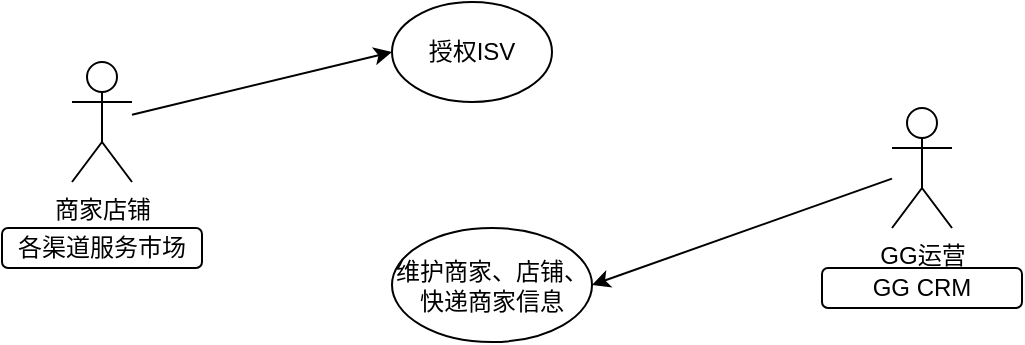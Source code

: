 <mxfile version="21.6.9" type="github" pages="3">
  <diagram name="用例" id="6TFDku2e0TgfrtryKRBb">
    <mxGraphModel dx="1306" dy="807" grid="1" gridSize="10" guides="1" tooltips="1" connect="1" arrows="1" fold="1" page="1" pageScale="1" pageWidth="827" pageHeight="1169" math="0" shadow="0">
      <root>
        <mxCell id="0" />
        <mxCell id="1" parent="0" />
        <mxCell id="0sH6JjifTkgalQd2IbYA-1" value="授权ISV" style="ellipse;whiteSpace=wrap;html=1;" parent="1" vertex="1">
          <mxGeometry x="230" y="180" width="80" height="50" as="geometry" />
        </mxCell>
        <mxCell id="0sH6JjifTkgalQd2IbYA-2" value="商家店铺" style="shape=umlActor;verticalLabelPosition=bottom;verticalAlign=top;html=1;outlineConnect=0;" parent="1" vertex="1">
          <mxGeometry x="70" y="210" width="30" height="60" as="geometry" />
        </mxCell>
        <mxCell id="0sH6JjifTkgalQd2IbYA-3" value="" style="endArrow=classic;html=1;rounded=0;entryX=0;entryY=0.5;entryDx=0;entryDy=0;" parent="1" source="0sH6JjifTkgalQd2IbYA-2" target="0sH6JjifTkgalQd2IbYA-1" edge="1">
          <mxGeometry width="50" height="50" relative="1" as="geometry">
            <mxPoint x="230" y="490" as="sourcePoint" />
            <mxPoint x="280" y="440" as="targetPoint" />
          </mxGeometry>
        </mxCell>
        <mxCell id="0sH6JjifTkgalQd2IbYA-4" value="各渠道服务市场" style="rounded=1;whiteSpace=wrap;html=1;" parent="1" vertex="1">
          <mxGeometry x="35" y="293" width="100" height="20" as="geometry" />
        </mxCell>
        <mxCell id="0sH6JjifTkgalQd2IbYA-5" value="维护商家、店铺、快递商家信息" style="ellipse;whiteSpace=wrap;html=1;" parent="1" vertex="1">
          <mxGeometry x="230" y="293" width="100" height="57" as="geometry" />
        </mxCell>
        <mxCell id="0sH6JjifTkgalQd2IbYA-6" value="GG运营" style="shape=umlActor;verticalLabelPosition=bottom;verticalAlign=top;html=1;outlineConnect=0;" parent="1" vertex="1">
          <mxGeometry x="480" y="233" width="30" height="60" as="geometry" />
        </mxCell>
        <mxCell id="0sH6JjifTkgalQd2IbYA-7" value="GG CRM" style="rounded=1;whiteSpace=wrap;html=1;" parent="1" vertex="1">
          <mxGeometry x="445" y="313" width="100" height="20" as="geometry" />
        </mxCell>
        <mxCell id="0sH6JjifTkgalQd2IbYA-8" value="" style="endArrow=classic;html=1;rounded=0;entryX=1;entryY=0.5;entryDx=0;entryDy=0;" parent="1" source="0sH6JjifTkgalQd2IbYA-6" target="0sH6JjifTkgalQd2IbYA-5" edge="1">
          <mxGeometry width="50" height="50" relative="1" as="geometry">
            <mxPoint x="480" y="460" as="sourcePoint" />
            <mxPoint x="530" y="410" as="targetPoint" />
          </mxGeometry>
        </mxCell>
      </root>
    </mxGraphModel>
  </diagram>
  <diagram id="FfxaL13QvcAjFDL0kgNp" name="ER">
    <mxGraphModel dx="2133" dy="807" grid="1" gridSize="10" guides="1" tooltips="1" connect="1" arrows="1" fold="1" page="1" pageScale="1" pageWidth="827" pageHeight="1169" math="0" shadow="0">
      <root>
        <mxCell id="0" />
        <mxCell id="1" parent="0" />
        <mxCell id="JmiCH7ISD9UbdDxIRfCh-3" value="店铺信息" style="shape=table;startSize=30;container=1;collapsible=1;childLayout=tableLayout;fixedRows=1;rowLines=0;fontStyle=1;align=center;resizeLast=1;html=1;" vertex="1" parent="1">
          <mxGeometry x="90" y="130" width="180" height="300" as="geometry" />
        </mxCell>
        <mxCell id="JmiCH7ISD9UbdDxIRfCh-4" value="" style="shape=tableRow;horizontal=0;startSize=0;swimlaneHead=0;swimlaneBody=0;fillColor=none;collapsible=0;dropTarget=0;points=[[0,0.5],[1,0.5]];portConstraint=eastwest;top=0;left=0;right=0;bottom=1;" vertex="1" parent="JmiCH7ISD9UbdDxIRfCh-3">
          <mxGeometry y="30" width="180" height="30" as="geometry" />
        </mxCell>
        <mxCell id="JmiCH7ISD9UbdDxIRfCh-5" value="PK" style="shape=partialRectangle;connectable=0;fillColor=none;top=0;left=0;bottom=0;right=0;fontStyle=1;overflow=hidden;whiteSpace=wrap;html=1;" vertex="1" parent="JmiCH7ISD9UbdDxIRfCh-4">
          <mxGeometry width="30" height="30" as="geometry">
            <mxRectangle width="30" height="30" as="alternateBounds" />
          </mxGeometry>
        </mxCell>
        <mxCell id="JmiCH7ISD9UbdDxIRfCh-6" value="ID" style="shape=partialRectangle;connectable=0;fillColor=none;top=0;left=0;bottom=0;right=0;align=left;spacingLeft=6;fontStyle=5;overflow=hidden;whiteSpace=wrap;html=1;" vertex="1" parent="JmiCH7ISD9UbdDxIRfCh-4">
          <mxGeometry x="30" width="150" height="30" as="geometry">
            <mxRectangle width="150" height="30" as="alternateBounds" />
          </mxGeometry>
        </mxCell>
        <mxCell id="JmiCH7ISD9UbdDxIRfCh-7" value="" style="shape=tableRow;horizontal=0;startSize=0;swimlaneHead=0;swimlaneBody=0;fillColor=none;collapsible=0;dropTarget=0;points=[[0,0.5],[1,0.5]];portConstraint=eastwest;top=0;left=0;right=0;bottom=0;" vertex="1" parent="JmiCH7ISD9UbdDxIRfCh-3">
          <mxGeometry y="60" width="180" height="30" as="geometry" />
        </mxCell>
        <mxCell id="JmiCH7ISD9UbdDxIRfCh-8" value="" style="shape=partialRectangle;connectable=0;fillColor=none;top=0;left=0;bottom=0;right=0;editable=1;overflow=hidden;whiteSpace=wrap;html=1;" vertex="1" parent="JmiCH7ISD9UbdDxIRfCh-7">
          <mxGeometry width="30" height="30" as="geometry">
            <mxRectangle width="30" height="30" as="alternateBounds" />
          </mxGeometry>
        </mxCell>
        <mxCell id="JmiCH7ISD9UbdDxIRfCh-9" value="渠道" style="shape=partialRectangle;connectable=0;fillColor=none;top=0;left=0;bottom=0;right=0;align=left;spacingLeft=6;overflow=hidden;whiteSpace=wrap;html=1;" vertex="1" parent="JmiCH7ISD9UbdDxIRfCh-7">
          <mxGeometry x="30" width="150" height="30" as="geometry">
            <mxRectangle width="150" height="30" as="alternateBounds" />
          </mxGeometry>
        </mxCell>
        <mxCell id="JmiCH7ISD9UbdDxIRfCh-29" value="" style="shape=tableRow;horizontal=0;startSize=0;swimlaneHead=0;swimlaneBody=0;fillColor=none;collapsible=0;dropTarget=0;points=[[0,0.5],[1,0.5]];portConstraint=eastwest;top=0;left=0;right=0;bottom=0;" vertex="1" parent="JmiCH7ISD9UbdDxIRfCh-3">
          <mxGeometry y="90" width="180" height="30" as="geometry" />
        </mxCell>
        <mxCell id="JmiCH7ISD9UbdDxIRfCh-30" value="" style="shape=partialRectangle;connectable=0;fillColor=none;top=0;left=0;bottom=0;right=0;editable=1;overflow=hidden;whiteSpace=wrap;html=1;" vertex="1" parent="JmiCH7ISD9UbdDxIRfCh-29">
          <mxGeometry width="30" height="30" as="geometry">
            <mxRectangle width="30" height="30" as="alternateBounds" />
          </mxGeometry>
        </mxCell>
        <mxCell id="JmiCH7ISD9UbdDxIRfCh-31" value="店铺商家ID" style="shape=partialRectangle;connectable=0;fillColor=none;top=0;left=0;bottom=0;right=0;align=left;spacingLeft=6;overflow=hidden;whiteSpace=wrap;html=1;" vertex="1" parent="JmiCH7ISD9UbdDxIRfCh-29">
          <mxGeometry x="30" width="150" height="30" as="geometry">
            <mxRectangle width="150" height="30" as="alternateBounds" />
          </mxGeometry>
        </mxCell>
        <mxCell id="JmiCH7ISD9UbdDxIRfCh-10" value="" style="shape=tableRow;horizontal=0;startSize=0;swimlaneHead=0;swimlaneBody=0;fillColor=none;collapsible=0;dropTarget=0;points=[[0,0.5],[1,0.5]];portConstraint=eastwest;top=0;left=0;right=0;bottom=0;" vertex="1" parent="JmiCH7ISD9UbdDxIRfCh-3">
          <mxGeometry y="120" width="180" height="30" as="geometry" />
        </mxCell>
        <mxCell id="JmiCH7ISD9UbdDxIRfCh-11" value="" style="shape=partialRectangle;connectable=0;fillColor=none;top=0;left=0;bottom=0;right=0;editable=1;overflow=hidden;whiteSpace=wrap;html=1;" vertex="1" parent="JmiCH7ISD9UbdDxIRfCh-10">
          <mxGeometry width="30" height="30" as="geometry">
            <mxRectangle width="30" height="30" as="alternateBounds" />
          </mxGeometry>
        </mxCell>
        <mxCell id="JmiCH7ISD9UbdDxIRfCh-12" value="店铺ID" style="shape=partialRectangle;connectable=0;fillColor=none;top=0;left=0;bottom=0;right=0;align=left;spacingLeft=6;overflow=hidden;whiteSpace=wrap;html=1;" vertex="1" parent="JmiCH7ISD9UbdDxIRfCh-10">
          <mxGeometry x="30" width="150" height="30" as="geometry">
            <mxRectangle width="150" height="30" as="alternateBounds" />
          </mxGeometry>
        </mxCell>
        <mxCell id="JmiCH7ISD9UbdDxIRfCh-13" value="" style="shape=tableRow;horizontal=0;startSize=0;swimlaneHead=0;swimlaneBody=0;fillColor=none;collapsible=0;dropTarget=0;points=[[0,0.5],[1,0.5]];portConstraint=eastwest;top=0;left=0;right=0;bottom=0;" vertex="1" parent="JmiCH7ISD9UbdDxIRfCh-3">
          <mxGeometry y="150" width="180" height="30" as="geometry" />
        </mxCell>
        <mxCell id="JmiCH7ISD9UbdDxIRfCh-14" value="" style="shape=partialRectangle;connectable=0;fillColor=none;top=0;left=0;bottom=0;right=0;editable=1;overflow=hidden;whiteSpace=wrap;html=1;" vertex="1" parent="JmiCH7ISD9UbdDxIRfCh-13">
          <mxGeometry width="30" height="30" as="geometry">
            <mxRectangle width="30" height="30" as="alternateBounds" />
          </mxGeometry>
        </mxCell>
        <mxCell id="JmiCH7ISD9UbdDxIRfCh-15" value="店铺名称" style="shape=partialRectangle;connectable=0;fillColor=none;top=0;left=0;bottom=0;right=0;align=left;spacingLeft=6;overflow=hidden;whiteSpace=wrap;html=1;" vertex="1" parent="JmiCH7ISD9UbdDxIRfCh-13">
          <mxGeometry x="30" width="150" height="30" as="geometry">
            <mxRectangle width="150" height="30" as="alternateBounds" />
          </mxGeometry>
        </mxCell>
        <mxCell id="JmiCH7ISD9UbdDxIRfCh-20" value="" style="shape=tableRow;horizontal=0;startSize=0;swimlaneHead=0;swimlaneBody=0;fillColor=none;collapsible=0;dropTarget=0;points=[[0,0.5],[1,0.5]];portConstraint=eastwest;top=0;left=0;right=0;bottom=0;" vertex="1" parent="JmiCH7ISD9UbdDxIRfCh-3">
          <mxGeometry y="180" width="180" height="30" as="geometry" />
        </mxCell>
        <mxCell id="JmiCH7ISD9UbdDxIRfCh-21" value="" style="shape=partialRectangle;connectable=0;fillColor=none;top=0;left=0;bottom=0;right=0;editable=1;overflow=hidden;whiteSpace=wrap;html=1;" vertex="1" parent="JmiCH7ISD9UbdDxIRfCh-20">
          <mxGeometry width="30" height="30" as="geometry">
            <mxRectangle width="30" height="30" as="alternateBounds" />
          </mxGeometry>
        </mxCell>
        <mxCell id="JmiCH7ISD9UbdDxIRfCh-22" value="ISV订购状态" style="shape=partialRectangle;connectable=0;fillColor=none;top=0;left=0;bottom=0;right=0;align=left;spacingLeft=6;overflow=hidden;whiteSpace=wrap;html=1;" vertex="1" parent="JmiCH7ISD9UbdDxIRfCh-20">
          <mxGeometry x="30" width="150" height="30" as="geometry">
            <mxRectangle width="150" height="30" as="alternateBounds" />
          </mxGeometry>
        </mxCell>
        <mxCell id="JmiCH7ISD9UbdDxIRfCh-23" value="" style="shape=tableRow;horizontal=0;startSize=0;swimlaneHead=0;swimlaneBody=0;fillColor=none;collapsible=0;dropTarget=0;points=[[0,0.5],[1,0.5]];portConstraint=eastwest;top=0;left=0;right=0;bottom=0;" vertex="1" parent="JmiCH7ISD9UbdDxIRfCh-3">
          <mxGeometry y="210" width="180" height="30" as="geometry" />
        </mxCell>
        <mxCell id="JmiCH7ISD9UbdDxIRfCh-24" value="" style="shape=partialRectangle;connectable=0;fillColor=none;top=0;left=0;bottom=0;right=0;editable=1;overflow=hidden;whiteSpace=wrap;html=1;" vertex="1" parent="JmiCH7ISD9UbdDxIRfCh-23">
          <mxGeometry width="30" height="30" as="geometry">
            <mxRectangle width="30" height="30" as="alternateBounds" />
          </mxGeometry>
        </mxCell>
        <mxCell id="JmiCH7ISD9UbdDxIRfCh-25" value="access_token" style="shape=partialRectangle;connectable=0;fillColor=none;top=0;left=0;bottom=0;right=0;align=left;spacingLeft=6;overflow=hidden;whiteSpace=wrap;html=1;" vertex="1" parent="JmiCH7ISD9UbdDxIRfCh-23">
          <mxGeometry x="30" width="150" height="30" as="geometry">
            <mxRectangle width="150" height="30" as="alternateBounds" />
          </mxGeometry>
        </mxCell>
        <mxCell id="JmiCH7ISD9UbdDxIRfCh-26" value="" style="shape=tableRow;horizontal=0;startSize=0;swimlaneHead=0;swimlaneBody=0;fillColor=none;collapsible=0;dropTarget=0;points=[[0,0.5],[1,0.5]];portConstraint=eastwest;top=0;left=0;right=0;bottom=0;" vertex="1" parent="JmiCH7ISD9UbdDxIRfCh-3">
          <mxGeometry y="240" width="180" height="30" as="geometry" />
        </mxCell>
        <mxCell id="JmiCH7ISD9UbdDxIRfCh-27" value="" style="shape=partialRectangle;connectable=0;fillColor=none;top=0;left=0;bottom=0;right=0;editable=1;overflow=hidden;whiteSpace=wrap;html=1;" vertex="1" parent="JmiCH7ISD9UbdDxIRfCh-26">
          <mxGeometry width="30" height="30" as="geometry">
            <mxRectangle width="30" height="30" as="alternateBounds" />
          </mxGeometry>
        </mxCell>
        <mxCell id="JmiCH7ISD9UbdDxIRfCh-28" value="过期时间" style="shape=partialRectangle;connectable=0;fillColor=none;top=0;left=0;bottom=0;right=0;align=left;spacingLeft=6;overflow=hidden;whiteSpace=wrap;html=1;" vertex="1" parent="JmiCH7ISD9UbdDxIRfCh-26">
          <mxGeometry x="30" width="150" height="30" as="geometry">
            <mxRectangle width="150" height="30" as="alternateBounds" />
          </mxGeometry>
        </mxCell>
        <mxCell id="JmiCH7ISD9UbdDxIRfCh-70" value="" style="shape=tableRow;horizontal=0;startSize=0;swimlaneHead=0;swimlaneBody=0;fillColor=none;collapsible=0;dropTarget=0;points=[[0,0.5],[1,0.5]];portConstraint=eastwest;top=0;left=0;right=0;bottom=0;" vertex="1" parent="JmiCH7ISD9UbdDxIRfCh-3">
          <mxGeometry y="270" width="180" height="30" as="geometry" />
        </mxCell>
        <mxCell id="JmiCH7ISD9UbdDxIRfCh-71" value="" style="shape=partialRectangle;connectable=0;fillColor=none;top=0;left=0;bottom=0;right=0;editable=1;overflow=hidden;whiteSpace=wrap;html=1;" vertex="1" parent="JmiCH7ISD9UbdDxIRfCh-70">
          <mxGeometry width="30" height="30" as="geometry">
            <mxRectangle width="30" height="30" as="alternateBounds" />
          </mxGeometry>
        </mxCell>
        <mxCell id="JmiCH7ISD9UbdDxIRfCh-72" value="refresh_token" style="shape=partialRectangle;connectable=0;fillColor=none;top=0;left=0;bottom=0;right=0;align=left;spacingLeft=6;overflow=hidden;whiteSpace=wrap;html=1;" vertex="1" parent="JmiCH7ISD9UbdDxIRfCh-70">
          <mxGeometry x="30" width="150" height="30" as="geometry">
            <mxRectangle width="150" height="30" as="alternateBounds" />
          </mxGeometry>
        </mxCell>
        <mxCell id="JmiCH7ISD9UbdDxIRfCh-16" value="渠道" style="swimlane;fontStyle=0;childLayout=stackLayout;horizontal=1;startSize=26;horizontalStack=0;resizeParent=1;resizeParentMax=0;resizeLast=0;collapsible=1;marginBottom=0;align=center;fontSize=14;" vertex="1" parent="1">
          <mxGeometry x="-150" y="30" width="160" height="116" as="geometry" />
        </mxCell>
        <mxCell id="JmiCH7ISD9UbdDxIRfCh-17" value="抖音（DOUYIN）" style="text;strokeColor=none;fillColor=none;spacingLeft=4;spacingRight=4;overflow=hidden;rotatable=0;points=[[0,0.5],[1,0.5]];portConstraint=eastwest;fontSize=12;whiteSpace=wrap;html=1;" vertex="1" parent="JmiCH7ISD9UbdDxIRfCh-16">
          <mxGeometry y="26" width="160" height="30" as="geometry" />
        </mxCell>
        <mxCell id="JmiCH7ISD9UbdDxIRfCh-18" value="拼多多（PDD）" style="text;strokeColor=none;fillColor=none;spacingLeft=4;spacingRight=4;overflow=hidden;rotatable=0;points=[[0,0.5],[1,0.5]];portConstraint=eastwest;fontSize=12;whiteSpace=wrap;html=1;" vertex="1" parent="JmiCH7ISD9UbdDxIRfCh-16">
          <mxGeometry y="56" width="160" height="30" as="geometry" />
        </mxCell>
        <mxCell id="JmiCH7ISD9UbdDxIRfCh-19" value="快手" style="text;strokeColor=none;fillColor=none;spacingLeft=4;spacingRight=4;overflow=hidden;rotatable=0;points=[[0,0.5],[1,0.5]];portConstraint=eastwest;fontSize=12;whiteSpace=wrap;html=1;" vertex="1" parent="JmiCH7ISD9UbdDxIRfCh-16">
          <mxGeometry y="86" width="160" height="30" as="geometry" />
        </mxCell>
        <mxCell id="JmiCH7ISD9UbdDxIRfCh-32" value="店铺快递公司信息" style="shape=table;startSize=30;container=1;collapsible=1;childLayout=tableLayout;fixedRows=1;rowLines=0;fontStyle=1;align=center;resizeLast=1;html=1;" vertex="1" parent="1">
          <mxGeometry x="380" y="310" width="180" height="240" as="geometry" />
        </mxCell>
        <mxCell id="JmiCH7ISD9UbdDxIRfCh-33" value="" style="shape=tableRow;horizontal=0;startSize=0;swimlaneHead=0;swimlaneBody=0;fillColor=none;collapsible=0;dropTarget=0;points=[[0,0.5],[1,0.5]];portConstraint=eastwest;top=0;left=0;right=0;bottom=1;" vertex="1" parent="JmiCH7ISD9UbdDxIRfCh-32">
          <mxGeometry y="30" width="180" height="30" as="geometry" />
        </mxCell>
        <mxCell id="JmiCH7ISD9UbdDxIRfCh-34" value="PK" style="shape=partialRectangle;connectable=0;fillColor=none;top=0;left=0;bottom=0;right=0;fontStyle=1;overflow=hidden;whiteSpace=wrap;html=1;" vertex="1" parent="JmiCH7ISD9UbdDxIRfCh-33">
          <mxGeometry width="30" height="30" as="geometry">
            <mxRectangle width="30" height="30" as="alternateBounds" />
          </mxGeometry>
        </mxCell>
        <mxCell id="JmiCH7ISD9UbdDxIRfCh-35" value="ID" style="shape=partialRectangle;connectable=0;fillColor=none;top=0;left=0;bottom=0;right=0;align=left;spacingLeft=6;fontStyle=5;overflow=hidden;whiteSpace=wrap;html=1;" vertex="1" parent="JmiCH7ISD9UbdDxIRfCh-33">
          <mxGeometry x="30" width="150" height="30" as="geometry">
            <mxRectangle width="150" height="30" as="alternateBounds" />
          </mxGeometry>
        </mxCell>
        <mxCell id="JmiCH7ISD9UbdDxIRfCh-36" value="" style="shape=tableRow;horizontal=0;startSize=0;swimlaneHead=0;swimlaneBody=0;fillColor=none;collapsible=0;dropTarget=0;points=[[0,0.5],[1,0.5]];portConstraint=eastwest;top=0;left=0;right=0;bottom=0;" vertex="1" parent="JmiCH7ISD9UbdDxIRfCh-32">
          <mxGeometry y="60" width="180" height="30" as="geometry" />
        </mxCell>
        <mxCell id="JmiCH7ISD9UbdDxIRfCh-37" value="" style="shape=partialRectangle;connectable=0;fillColor=none;top=0;left=0;bottom=0;right=0;editable=1;overflow=hidden;whiteSpace=wrap;html=1;" vertex="1" parent="JmiCH7ISD9UbdDxIRfCh-36">
          <mxGeometry width="30" height="30" as="geometry">
            <mxRectangle width="30" height="30" as="alternateBounds" />
          </mxGeometry>
        </mxCell>
        <mxCell id="JmiCH7ISD9UbdDxIRfCh-38" value="渠道" style="shape=partialRectangle;connectable=0;fillColor=none;top=0;left=0;bottom=0;right=0;align=left;spacingLeft=6;overflow=hidden;whiteSpace=wrap;html=1;" vertex="1" parent="JmiCH7ISD9UbdDxIRfCh-36">
          <mxGeometry x="30" width="150" height="30" as="geometry">
            <mxRectangle width="150" height="30" as="alternateBounds" />
          </mxGeometry>
        </mxCell>
        <mxCell id="JmiCH7ISD9UbdDxIRfCh-39" value="" style="shape=tableRow;horizontal=0;startSize=0;swimlaneHead=0;swimlaneBody=0;fillColor=none;collapsible=0;dropTarget=0;points=[[0,0.5],[1,0.5]];portConstraint=eastwest;top=0;left=0;right=0;bottom=0;" vertex="1" parent="JmiCH7ISD9UbdDxIRfCh-32">
          <mxGeometry y="90" width="180" height="30" as="geometry" />
        </mxCell>
        <mxCell id="JmiCH7ISD9UbdDxIRfCh-40" value="" style="shape=partialRectangle;connectable=0;fillColor=none;top=0;left=0;bottom=0;right=0;editable=1;overflow=hidden;whiteSpace=wrap;html=1;" vertex="1" parent="JmiCH7ISD9UbdDxIRfCh-39">
          <mxGeometry width="30" height="30" as="geometry">
            <mxRectangle width="30" height="30" as="alternateBounds" />
          </mxGeometry>
        </mxCell>
        <mxCell id="JmiCH7ISD9UbdDxIRfCh-41" value="店铺ID" style="shape=partialRectangle;connectable=0;fillColor=none;top=0;left=0;bottom=0;right=0;align=left;spacingLeft=6;overflow=hidden;whiteSpace=wrap;html=1;" vertex="1" parent="JmiCH7ISD9UbdDxIRfCh-39">
          <mxGeometry x="30" width="150" height="30" as="geometry">
            <mxRectangle width="150" height="30" as="alternateBounds" />
          </mxGeometry>
        </mxCell>
        <mxCell id="JmiCH7ISD9UbdDxIRfCh-42" value="" style="shape=tableRow;horizontal=0;startSize=0;swimlaneHead=0;swimlaneBody=0;fillColor=none;collapsible=0;dropTarget=0;points=[[0,0.5],[1,0.5]];portConstraint=eastwest;top=0;left=0;right=0;bottom=0;" vertex="1" parent="JmiCH7ISD9UbdDxIRfCh-32">
          <mxGeometry y="120" width="180" height="30" as="geometry" />
        </mxCell>
        <mxCell id="JmiCH7ISD9UbdDxIRfCh-43" value="" style="shape=partialRectangle;connectable=0;fillColor=none;top=0;left=0;bottom=0;right=0;editable=1;overflow=hidden;whiteSpace=wrap;html=1;" vertex="1" parent="JmiCH7ISD9UbdDxIRfCh-42">
          <mxGeometry width="30" height="30" as="geometry">
            <mxRectangle width="30" height="30" as="alternateBounds" />
          </mxGeometry>
        </mxCell>
        <mxCell id="JmiCH7ISD9UbdDxIRfCh-44" value="快递公司名称" style="shape=partialRectangle;connectable=0;fillColor=none;top=0;left=0;bottom=0;right=0;align=left;spacingLeft=6;overflow=hidden;whiteSpace=wrap;html=1;" vertex="1" parent="JmiCH7ISD9UbdDxIRfCh-42">
          <mxGeometry x="30" width="150" height="30" as="geometry">
            <mxRectangle width="150" height="30" as="alternateBounds" />
          </mxGeometry>
        </mxCell>
        <mxCell id="JmiCH7ISD9UbdDxIRfCh-45" value="" style="shape=tableRow;horizontal=0;startSize=0;swimlaneHead=0;swimlaneBody=0;fillColor=none;collapsible=0;dropTarget=0;points=[[0,0.5],[1,0.5]];portConstraint=eastwest;top=0;left=0;right=0;bottom=0;" vertex="1" parent="JmiCH7ISD9UbdDxIRfCh-32">
          <mxGeometry y="150" width="180" height="30" as="geometry" />
        </mxCell>
        <mxCell id="JmiCH7ISD9UbdDxIRfCh-46" value="" style="shape=partialRectangle;connectable=0;fillColor=none;top=0;left=0;bottom=0;right=0;editable=1;overflow=hidden;whiteSpace=wrap;html=1;" vertex="1" parent="JmiCH7ISD9UbdDxIRfCh-45">
          <mxGeometry width="30" height="30" as="geometry">
            <mxRectangle width="30" height="30" as="alternateBounds" />
          </mxGeometry>
        </mxCell>
        <mxCell id="JmiCH7ISD9UbdDxIRfCh-47" value="渠道快递公司CODE" style="shape=partialRectangle;connectable=0;fillColor=none;top=0;left=0;bottom=0;right=0;align=left;spacingLeft=6;overflow=hidden;whiteSpace=wrap;html=1;" vertex="1" parent="JmiCH7ISD9UbdDxIRfCh-45">
          <mxGeometry x="30" width="150" height="30" as="geometry">
            <mxRectangle width="150" height="30" as="alternateBounds" />
          </mxGeometry>
        </mxCell>
        <mxCell id="JmiCH7ISD9UbdDxIRfCh-48" value="" style="shape=tableRow;horizontal=0;startSize=0;swimlaneHead=0;swimlaneBody=0;fillColor=none;collapsible=0;dropTarget=0;points=[[0,0.5],[1,0.5]];portConstraint=eastwest;top=0;left=0;right=0;bottom=0;" vertex="1" parent="JmiCH7ISD9UbdDxIRfCh-32">
          <mxGeometry y="180" width="180" height="30" as="geometry" />
        </mxCell>
        <mxCell id="JmiCH7ISD9UbdDxIRfCh-49" value="" style="shape=partialRectangle;connectable=0;fillColor=none;top=0;left=0;bottom=0;right=0;editable=1;overflow=hidden;whiteSpace=wrap;html=1;" vertex="1" parent="JmiCH7ISD9UbdDxIRfCh-48">
          <mxGeometry width="30" height="30" as="geometry">
            <mxRectangle width="30" height="30" as="alternateBounds" />
          </mxGeometry>
        </mxCell>
        <mxCell id="JmiCH7ISD9UbdDxIRfCh-50" value="GG快递公司CODE" style="shape=partialRectangle;connectable=0;fillColor=none;top=0;left=0;bottom=0;right=0;align=left;spacingLeft=6;overflow=hidden;whiteSpace=wrap;html=1;" vertex="1" parent="JmiCH7ISD9UbdDxIRfCh-48">
          <mxGeometry x="30" width="150" height="30" as="geometry">
            <mxRectangle width="150" height="30" as="alternateBounds" />
          </mxGeometry>
        </mxCell>
        <mxCell id="JmiCH7ISD9UbdDxIRfCh-64" value="" style="shape=tableRow;horizontal=0;startSize=0;swimlaneHead=0;swimlaneBody=0;fillColor=none;collapsible=0;dropTarget=0;points=[[0,0.5],[1,0.5]];portConstraint=eastwest;top=0;left=0;right=0;bottom=0;" vertex="1" parent="JmiCH7ISD9UbdDxIRfCh-32">
          <mxGeometry y="210" width="180" height="30" as="geometry" />
        </mxCell>
        <mxCell id="JmiCH7ISD9UbdDxIRfCh-65" value="" style="shape=partialRectangle;connectable=0;fillColor=none;top=0;left=0;bottom=0;right=0;editable=1;overflow=hidden;whiteSpace=wrap;html=1;" vertex="1" parent="JmiCH7ISD9UbdDxIRfCh-64">
          <mxGeometry width="30" height="30" as="geometry">
            <mxRectangle width="30" height="30" as="alternateBounds" />
          </mxGeometry>
        </mxCell>
        <mxCell id="JmiCH7ISD9UbdDxIRfCh-66" value="状态(正常接单、地址异常)" style="shape=partialRectangle;connectable=0;fillColor=none;top=0;left=0;bottom=0;right=0;align=left;spacingLeft=6;overflow=hidden;whiteSpace=wrap;html=1;" vertex="1" parent="JmiCH7ISD9UbdDxIRfCh-64">
          <mxGeometry x="30" width="150" height="30" as="geometry">
            <mxRectangle width="150" height="30" as="alternateBounds" />
          </mxGeometry>
        </mxCell>
        <mxCell id="JmiCH7ISD9UbdDxIRfCh-51" value="店铺快递公司地址" style="shape=table;startSize=30;container=1;collapsible=1;childLayout=tableLayout;fixedRows=1;rowLines=0;fontStyle=1;align=center;resizeLast=1;html=1;" vertex="1" parent="1">
          <mxGeometry x="670" y="510" width="180" height="240" as="geometry" />
        </mxCell>
        <mxCell id="JmiCH7ISD9UbdDxIRfCh-52" value="" style="shape=tableRow;horizontal=0;startSize=0;swimlaneHead=0;swimlaneBody=0;fillColor=none;collapsible=0;dropTarget=0;points=[[0,0.5],[1,0.5]];portConstraint=eastwest;top=0;left=0;right=0;bottom=1;" vertex="1" parent="JmiCH7ISD9UbdDxIRfCh-51">
          <mxGeometry y="30" width="180" height="30" as="geometry" />
        </mxCell>
        <mxCell id="JmiCH7ISD9UbdDxIRfCh-53" value="PK" style="shape=partialRectangle;connectable=0;fillColor=none;top=0;left=0;bottom=0;right=0;fontStyle=1;overflow=hidden;whiteSpace=wrap;html=1;" vertex="1" parent="JmiCH7ISD9UbdDxIRfCh-52">
          <mxGeometry width="30" height="30" as="geometry">
            <mxRectangle width="30" height="30" as="alternateBounds" />
          </mxGeometry>
        </mxCell>
        <mxCell id="JmiCH7ISD9UbdDxIRfCh-54" value="id" style="shape=partialRectangle;connectable=0;fillColor=none;top=0;left=0;bottom=0;right=0;align=left;spacingLeft=6;fontStyle=5;overflow=hidden;whiteSpace=wrap;html=1;" vertex="1" parent="JmiCH7ISD9UbdDxIRfCh-52">
          <mxGeometry x="30" width="150" height="30" as="geometry">
            <mxRectangle width="150" height="30" as="alternateBounds" />
          </mxGeometry>
        </mxCell>
        <mxCell id="JmiCH7ISD9UbdDxIRfCh-55" value="" style="shape=tableRow;horizontal=0;startSize=0;swimlaneHead=0;swimlaneBody=0;fillColor=none;collapsible=0;dropTarget=0;points=[[0,0.5],[1,0.5]];portConstraint=eastwest;top=0;left=0;right=0;bottom=0;" vertex="1" parent="JmiCH7ISD9UbdDxIRfCh-51">
          <mxGeometry y="60" width="180" height="30" as="geometry" />
        </mxCell>
        <mxCell id="JmiCH7ISD9UbdDxIRfCh-56" value="" style="shape=partialRectangle;connectable=0;fillColor=none;top=0;left=0;bottom=0;right=0;editable=1;overflow=hidden;whiteSpace=wrap;html=1;" vertex="1" parent="JmiCH7ISD9UbdDxIRfCh-55">
          <mxGeometry width="30" height="30" as="geometry">
            <mxRectangle width="30" height="30" as="alternateBounds" />
          </mxGeometry>
        </mxCell>
        <mxCell id="JmiCH7ISD9UbdDxIRfCh-57" value="渠道" style="shape=partialRectangle;connectable=0;fillColor=none;top=0;left=0;bottom=0;right=0;align=left;spacingLeft=6;overflow=hidden;whiteSpace=wrap;html=1;" vertex="1" parent="JmiCH7ISD9UbdDxIRfCh-55">
          <mxGeometry x="30" width="150" height="30" as="geometry">
            <mxRectangle width="150" height="30" as="alternateBounds" />
          </mxGeometry>
        </mxCell>
        <mxCell id="JmiCH7ISD9UbdDxIRfCh-58" value="" style="shape=tableRow;horizontal=0;startSize=0;swimlaneHead=0;swimlaneBody=0;fillColor=none;collapsible=0;dropTarget=0;points=[[0,0.5],[1,0.5]];portConstraint=eastwest;top=0;left=0;right=0;bottom=0;" vertex="1" parent="JmiCH7ISD9UbdDxIRfCh-51">
          <mxGeometry y="90" width="180" height="30" as="geometry" />
        </mxCell>
        <mxCell id="JmiCH7ISD9UbdDxIRfCh-59" value="" style="shape=partialRectangle;connectable=0;fillColor=none;top=0;left=0;bottom=0;right=0;editable=1;overflow=hidden;whiteSpace=wrap;html=1;" vertex="1" parent="JmiCH7ISD9UbdDxIRfCh-58">
          <mxGeometry width="30" height="30" as="geometry">
            <mxRectangle width="30" height="30" as="alternateBounds" />
          </mxGeometry>
        </mxCell>
        <mxCell id="JmiCH7ISD9UbdDxIRfCh-60" value="店铺ID" style="shape=partialRectangle;connectable=0;fillColor=none;top=0;left=0;bottom=0;right=0;align=left;spacingLeft=6;overflow=hidden;whiteSpace=wrap;html=1;" vertex="1" parent="JmiCH7ISD9UbdDxIRfCh-58">
          <mxGeometry x="30" width="150" height="30" as="geometry">
            <mxRectangle width="150" height="30" as="alternateBounds" />
          </mxGeometry>
        </mxCell>
        <mxCell id="JmiCH7ISD9UbdDxIRfCh-61" value="" style="shape=tableRow;horizontal=0;startSize=0;swimlaneHead=0;swimlaneBody=0;fillColor=none;collapsible=0;dropTarget=0;points=[[0,0.5],[1,0.5]];portConstraint=eastwest;top=0;left=0;right=0;bottom=0;" vertex="1" parent="JmiCH7ISD9UbdDxIRfCh-51">
          <mxGeometry y="120" width="180" height="30" as="geometry" />
        </mxCell>
        <mxCell id="JmiCH7ISD9UbdDxIRfCh-62" value="" style="shape=partialRectangle;connectable=0;fillColor=none;top=0;left=0;bottom=0;right=0;editable=1;overflow=hidden;whiteSpace=wrap;html=1;" vertex="1" parent="JmiCH7ISD9UbdDxIRfCh-61">
          <mxGeometry width="30" height="30" as="geometry">
            <mxRectangle width="30" height="30" as="alternateBounds" />
          </mxGeometry>
        </mxCell>
        <mxCell id="JmiCH7ISD9UbdDxIRfCh-63" value="快递公司CODE" style="shape=partialRectangle;connectable=0;fillColor=none;top=0;left=0;bottom=0;right=0;align=left;spacingLeft=6;overflow=hidden;whiteSpace=wrap;html=1;" vertex="1" parent="JmiCH7ISD9UbdDxIRfCh-61">
          <mxGeometry x="30" width="150" height="30" as="geometry">
            <mxRectangle width="150" height="30" as="alternateBounds" />
          </mxGeometry>
        </mxCell>
        <mxCell id="JmiCH7ISD9UbdDxIRfCh-67" value="" style="shape=tableRow;horizontal=0;startSize=0;swimlaneHead=0;swimlaneBody=0;fillColor=none;collapsible=0;dropTarget=0;points=[[0,0.5],[1,0.5]];portConstraint=eastwest;top=0;left=0;right=0;bottom=0;" vertex="1" parent="JmiCH7ISD9UbdDxIRfCh-51">
          <mxGeometry y="150" width="180" height="30" as="geometry" />
        </mxCell>
        <mxCell id="JmiCH7ISD9UbdDxIRfCh-68" value="" style="shape=partialRectangle;connectable=0;fillColor=none;top=0;left=0;bottom=0;right=0;editable=1;overflow=hidden;whiteSpace=wrap;html=1;" vertex="1" parent="JmiCH7ISD9UbdDxIRfCh-67">
          <mxGeometry width="30" height="30" as="geometry">
            <mxRectangle width="30" height="30" as="alternateBounds" />
          </mxGeometry>
        </mxCell>
        <mxCell id="JmiCH7ISD9UbdDxIRfCh-69" value="寄件地址信息" style="shape=partialRectangle;connectable=0;fillColor=none;top=0;left=0;bottom=0;right=0;align=left;spacingLeft=6;overflow=hidden;whiteSpace=wrap;html=1;" vertex="1" parent="JmiCH7ISD9UbdDxIRfCh-67">
          <mxGeometry x="30" width="150" height="30" as="geometry">
            <mxRectangle width="150" height="30" as="alternateBounds" />
          </mxGeometry>
        </mxCell>
        <mxCell id="JmiCH7ISD9UbdDxIRfCh-107" value="" style="shape=tableRow;horizontal=0;startSize=0;swimlaneHead=0;swimlaneBody=0;fillColor=none;collapsible=0;dropTarget=0;points=[[0,0.5],[1,0.5]];portConstraint=eastwest;top=0;left=0;right=0;bottom=0;" vertex="1" parent="JmiCH7ISD9UbdDxIRfCh-51">
          <mxGeometry y="180" width="180" height="30" as="geometry" />
        </mxCell>
        <mxCell id="JmiCH7ISD9UbdDxIRfCh-108" value="" style="shape=partialRectangle;connectable=0;fillColor=none;top=0;left=0;bottom=0;right=0;editable=1;overflow=hidden;whiteSpace=wrap;html=1;" vertex="1" parent="JmiCH7ISD9UbdDxIRfCh-107">
          <mxGeometry width="30" height="30" as="geometry">
            <mxRectangle width="30" height="30" as="alternateBounds" />
          </mxGeometry>
        </mxCell>
        <mxCell id="JmiCH7ISD9UbdDxIRfCh-109" value="网点ID" style="shape=partialRectangle;connectable=0;fillColor=none;top=0;left=0;bottom=0;right=0;align=left;spacingLeft=6;overflow=hidden;whiteSpace=wrap;html=1;" vertex="1" parent="JmiCH7ISD9UbdDxIRfCh-107">
          <mxGeometry x="30" width="150" height="30" as="geometry">
            <mxRectangle width="150" height="30" as="alternateBounds" />
          </mxGeometry>
        </mxCell>
        <mxCell id="JmiCH7ISD9UbdDxIRfCh-110" value="" style="shape=tableRow;horizontal=0;startSize=0;swimlaneHead=0;swimlaneBody=0;fillColor=none;collapsible=0;dropTarget=0;points=[[0,0.5],[1,0.5]];portConstraint=eastwest;top=0;left=0;right=0;bottom=0;" vertex="1" parent="JmiCH7ISD9UbdDxIRfCh-51">
          <mxGeometry y="210" width="180" height="30" as="geometry" />
        </mxCell>
        <mxCell id="JmiCH7ISD9UbdDxIRfCh-111" value="" style="shape=partialRectangle;connectable=0;fillColor=none;top=0;left=0;bottom=0;right=0;editable=1;overflow=hidden;whiteSpace=wrap;html=1;" vertex="1" parent="JmiCH7ISD9UbdDxIRfCh-110">
          <mxGeometry width="30" height="30" as="geometry">
            <mxRectangle width="30" height="30" as="alternateBounds" />
          </mxGeometry>
        </mxCell>
        <mxCell id="JmiCH7ISD9UbdDxIRfCh-112" value="网点名称" style="shape=partialRectangle;connectable=0;fillColor=none;top=0;left=0;bottom=0;right=0;align=left;spacingLeft=6;overflow=hidden;whiteSpace=wrap;html=1;" vertex="1" parent="JmiCH7ISD9UbdDxIRfCh-110">
          <mxGeometry x="30" width="150" height="30" as="geometry">
            <mxRectangle width="150" height="30" as="alternateBounds" />
          </mxGeometry>
        </mxCell>
        <mxCell id="JmiCH7ISD9UbdDxIRfCh-73" value="快递-订单表" style="shape=table;startSize=30;container=1;collapsible=1;childLayout=tableLayout;fixedRows=1;rowLines=0;fontStyle=1;align=center;resizeLast=1;html=1;" vertex="1" parent="1">
          <mxGeometry x="-210" y="790" width="180" height="510" as="geometry" />
        </mxCell>
        <mxCell id="JmiCH7ISD9UbdDxIRfCh-74" value="" style="shape=tableRow;horizontal=0;startSize=0;swimlaneHead=0;swimlaneBody=0;fillColor=none;collapsible=0;dropTarget=0;points=[[0,0.5],[1,0.5]];portConstraint=eastwest;top=0;left=0;right=0;bottom=1;" vertex="1" parent="JmiCH7ISD9UbdDxIRfCh-73">
          <mxGeometry y="30" width="180" height="30" as="geometry" />
        </mxCell>
        <mxCell id="JmiCH7ISD9UbdDxIRfCh-75" value="PK" style="shape=partialRectangle;connectable=0;fillColor=none;top=0;left=0;bottom=0;right=0;fontStyle=1;overflow=hidden;whiteSpace=wrap;html=1;" vertex="1" parent="JmiCH7ISD9UbdDxIRfCh-74">
          <mxGeometry width="30" height="30" as="geometry">
            <mxRectangle width="30" height="30" as="alternateBounds" />
          </mxGeometry>
        </mxCell>
        <mxCell id="JmiCH7ISD9UbdDxIRfCh-76" value="ID" style="shape=partialRectangle;connectable=0;fillColor=none;top=0;left=0;bottom=0;right=0;align=left;spacingLeft=6;fontStyle=5;overflow=hidden;whiteSpace=wrap;html=1;" vertex="1" parent="JmiCH7ISD9UbdDxIRfCh-74">
          <mxGeometry x="30" width="150" height="30" as="geometry">
            <mxRectangle width="150" height="30" as="alternateBounds" />
          </mxGeometry>
        </mxCell>
        <mxCell id="JmiCH7ISD9UbdDxIRfCh-77" value="" style="shape=tableRow;horizontal=0;startSize=0;swimlaneHead=0;swimlaneBody=0;fillColor=none;collapsible=0;dropTarget=0;points=[[0,0.5],[1,0.5]];portConstraint=eastwest;top=0;left=0;right=0;bottom=0;" vertex="1" parent="JmiCH7ISD9UbdDxIRfCh-73">
          <mxGeometry y="60" width="180" height="30" as="geometry" />
        </mxCell>
        <mxCell id="JmiCH7ISD9UbdDxIRfCh-78" value="" style="shape=partialRectangle;connectable=0;fillColor=none;top=0;left=0;bottom=0;right=0;editable=1;overflow=hidden;whiteSpace=wrap;html=1;" vertex="1" parent="JmiCH7ISD9UbdDxIRfCh-77">
          <mxGeometry width="30" height="30" as="geometry">
            <mxRectangle width="30" height="30" as="alternateBounds" />
          </mxGeometry>
        </mxCell>
        <mxCell id="JmiCH7ISD9UbdDxIRfCh-79" value="渠道" style="shape=partialRectangle;connectable=0;fillColor=none;top=0;left=0;bottom=0;right=0;align=left;spacingLeft=6;overflow=hidden;whiteSpace=wrap;html=1;" vertex="1" parent="JmiCH7ISD9UbdDxIRfCh-77">
          <mxGeometry x="30" width="150" height="30" as="geometry">
            <mxRectangle width="150" height="30" as="alternateBounds" />
          </mxGeometry>
        </mxCell>
        <mxCell id="JmiCH7ISD9UbdDxIRfCh-80" value="" style="shape=tableRow;horizontal=0;startSize=0;swimlaneHead=0;swimlaneBody=0;fillColor=none;collapsible=0;dropTarget=0;points=[[0,0.5],[1,0.5]];portConstraint=eastwest;top=0;left=0;right=0;bottom=0;" vertex="1" parent="JmiCH7ISD9UbdDxIRfCh-73">
          <mxGeometry y="90" width="180" height="30" as="geometry" />
        </mxCell>
        <mxCell id="JmiCH7ISD9UbdDxIRfCh-81" value="" style="shape=partialRectangle;connectable=0;fillColor=none;top=0;left=0;bottom=0;right=0;editable=1;overflow=hidden;whiteSpace=wrap;html=1;" vertex="1" parent="JmiCH7ISD9UbdDxIRfCh-80">
          <mxGeometry width="30" height="30" as="geometry">
            <mxRectangle width="30" height="30" as="alternateBounds" />
          </mxGeometry>
        </mxCell>
        <mxCell id="JmiCH7ISD9UbdDxIRfCh-82" value="店铺ID" style="shape=partialRectangle;connectable=0;fillColor=none;top=0;left=0;bottom=0;right=0;align=left;spacingLeft=6;overflow=hidden;whiteSpace=wrap;html=1;" vertex="1" parent="JmiCH7ISD9UbdDxIRfCh-80">
          <mxGeometry x="30" width="150" height="30" as="geometry">
            <mxRectangle width="150" height="30" as="alternateBounds" />
          </mxGeometry>
        </mxCell>
        <mxCell id="JmiCH7ISD9UbdDxIRfCh-83" value="" style="shape=tableRow;horizontal=0;startSize=0;swimlaneHead=0;swimlaneBody=0;fillColor=none;collapsible=0;dropTarget=0;points=[[0,0.5],[1,0.5]];portConstraint=eastwest;top=0;left=0;right=0;bottom=0;" vertex="1" parent="JmiCH7ISD9UbdDxIRfCh-73">
          <mxGeometry y="120" width="180" height="30" as="geometry" />
        </mxCell>
        <mxCell id="JmiCH7ISD9UbdDxIRfCh-84" value="" style="shape=partialRectangle;connectable=0;fillColor=none;top=0;left=0;bottom=0;right=0;editable=1;overflow=hidden;whiteSpace=wrap;html=1;" vertex="1" parent="JmiCH7ISD9UbdDxIRfCh-83">
          <mxGeometry width="30" height="30" as="geometry">
            <mxRectangle width="30" height="30" as="alternateBounds" />
          </mxGeometry>
        </mxCell>
        <mxCell id="JmiCH7ISD9UbdDxIRfCh-85" value="店铺名称" style="shape=partialRectangle;connectable=0;fillColor=none;top=0;left=0;bottom=0;right=0;align=left;spacingLeft=6;overflow=hidden;whiteSpace=wrap;html=1;" vertex="1" parent="JmiCH7ISD9UbdDxIRfCh-83">
          <mxGeometry x="30" width="150" height="30" as="geometry">
            <mxRectangle width="150" height="30" as="alternateBounds" />
          </mxGeometry>
        </mxCell>
        <mxCell id="JmiCH7ISD9UbdDxIRfCh-86" value="" style="shape=tableRow;horizontal=0;startSize=0;swimlaneHead=0;swimlaneBody=0;fillColor=none;collapsible=0;dropTarget=0;points=[[0,0.5],[1,0.5]];portConstraint=eastwest;top=0;left=0;right=0;bottom=0;" vertex="1" parent="JmiCH7ISD9UbdDxIRfCh-73">
          <mxGeometry y="150" width="180" height="30" as="geometry" />
        </mxCell>
        <mxCell id="JmiCH7ISD9UbdDxIRfCh-87" value="" style="shape=partialRectangle;connectable=0;fillColor=none;top=0;left=0;bottom=0;right=0;editable=1;overflow=hidden;whiteSpace=wrap;html=1;" vertex="1" parent="JmiCH7ISD9UbdDxIRfCh-86">
          <mxGeometry width="30" height="30" as="geometry">
            <mxRectangle width="30" height="30" as="alternateBounds" />
          </mxGeometry>
        </mxCell>
        <mxCell id="JmiCH7ISD9UbdDxIRfCh-88" value="店铺商家ID" style="shape=partialRectangle;connectable=0;fillColor=none;top=0;left=0;bottom=0;right=0;align=left;spacingLeft=6;overflow=hidden;whiteSpace=wrap;html=1;" vertex="1" parent="JmiCH7ISD9UbdDxIRfCh-86">
          <mxGeometry x="30" width="150" height="30" as="geometry">
            <mxRectangle width="150" height="30" as="alternateBounds" />
          </mxGeometry>
        </mxCell>
        <mxCell id="JmiCH7ISD9UbdDxIRfCh-89" value="" style="shape=tableRow;horizontal=0;startSize=0;swimlaneHead=0;swimlaneBody=0;fillColor=none;collapsible=0;dropTarget=0;points=[[0,0.5],[1,0.5]];portConstraint=eastwest;top=0;left=0;right=0;bottom=0;" vertex="1" parent="JmiCH7ISD9UbdDxIRfCh-73">
          <mxGeometry y="180" width="180" height="30" as="geometry" />
        </mxCell>
        <mxCell id="JmiCH7ISD9UbdDxIRfCh-90" value="" style="shape=partialRectangle;connectable=0;fillColor=none;top=0;left=0;bottom=0;right=0;editable=1;overflow=hidden;whiteSpace=wrap;html=1;" vertex="1" parent="JmiCH7ISD9UbdDxIRfCh-89">
          <mxGeometry width="30" height="30" as="geometry">
            <mxRectangle width="30" height="30" as="alternateBounds" />
          </mxGeometry>
        </mxCell>
        <mxCell id="JmiCH7ISD9UbdDxIRfCh-91" value="订单号（渠道订单号）" style="shape=partialRectangle;connectable=0;fillColor=none;top=0;left=0;bottom=0;right=0;align=left;spacingLeft=6;overflow=hidden;whiteSpace=wrap;html=1;" vertex="1" parent="JmiCH7ISD9UbdDxIRfCh-89">
          <mxGeometry x="30" width="150" height="30" as="geometry">
            <mxRectangle width="150" height="30" as="alternateBounds" />
          </mxGeometry>
        </mxCell>
        <mxCell id="JmiCH7ISD9UbdDxIRfCh-92" value="" style="shape=tableRow;horizontal=0;startSize=0;swimlaneHead=0;swimlaneBody=0;fillColor=none;collapsible=0;dropTarget=0;points=[[0,0.5],[1,0.5]];portConstraint=eastwest;top=0;left=0;right=0;bottom=0;" vertex="1" parent="JmiCH7ISD9UbdDxIRfCh-73">
          <mxGeometry y="210" width="180" height="30" as="geometry" />
        </mxCell>
        <mxCell id="JmiCH7ISD9UbdDxIRfCh-93" value="" style="shape=partialRectangle;connectable=0;fillColor=none;top=0;left=0;bottom=0;right=0;editable=1;overflow=hidden;whiteSpace=wrap;html=1;" vertex="1" parent="JmiCH7ISD9UbdDxIRfCh-92">
          <mxGeometry width="30" height="30" as="geometry">
            <mxRectangle width="30" height="30" as="alternateBounds" />
          </mxGeometry>
        </mxCell>
        <mxCell id="JmiCH7ISD9UbdDxIRfCh-94" value="快递单号" style="shape=partialRectangle;connectable=0;fillColor=none;top=0;left=0;bottom=0;right=0;align=left;spacingLeft=6;overflow=hidden;whiteSpace=wrap;html=1;" vertex="1" parent="JmiCH7ISD9UbdDxIRfCh-92">
          <mxGeometry x="30" width="150" height="30" as="geometry">
            <mxRectangle width="150" height="30" as="alternateBounds" />
          </mxGeometry>
        </mxCell>
        <mxCell id="JmiCH7ISD9UbdDxIRfCh-95" value="" style="shape=tableRow;horizontal=0;startSize=0;swimlaneHead=0;swimlaneBody=0;fillColor=none;collapsible=0;dropTarget=0;points=[[0,0.5],[1,0.5]];portConstraint=eastwest;top=0;left=0;right=0;bottom=0;" vertex="1" parent="JmiCH7ISD9UbdDxIRfCh-73">
          <mxGeometry y="240" width="180" height="30" as="geometry" />
        </mxCell>
        <mxCell id="JmiCH7ISD9UbdDxIRfCh-96" value="" style="shape=partialRectangle;connectable=0;fillColor=none;top=0;left=0;bottom=0;right=0;editable=1;overflow=hidden;whiteSpace=wrap;html=1;" vertex="1" parent="JmiCH7ISD9UbdDxIRfCh-95">
          <mxGeometry width="30" height="30" as="geometry">
            <mxRectangle width="30" height="30" as="alternateBounds" />
          </mxGeometry>
        </mxCell>
        <mxCell id="JmiCH7ISD9UbdDxIRfCh-97" value="渠道快递公司CODE" style="shape=partialRectangle;connectable=0;fillColor=none;top=0;left=0;bottom=0;right=0;align=left;spacingLeft=6;overflow=hidden;whiteSpace=wrap;html=1;" vertex="1" parent="JmiCH7ISD9UbdDxIRfCh-95">
          <mxGeometry x="30" width="150" height="30" as="geometry">
            <mxRectangle width="150" height="30" as="alternateBounds" />
          </mxGeometry>
        </mxCell>
        <mxCell id="JmiCH7ISD9UbdDxIRfCh-98" value="" style="shape=tableRow;horizontal=0;startSize=0;swimlaneHead=0;swimlaneBody=0;fillColor=none;collapsible=0;dropTarget=0;points=[[0,0.5],[1,0.5]];portConstraint=eastwest;top=0;left=0;right=0;bottom=0;" vertex="1" parent="JmiCH7ISD9UbdDxIRfCh-73">
          <mxGeometry y="270" width="180" height="30" as="geometry" />
        </mxCell>
        <mxCell id="JmiCH7ISD9UbdDxIRfCh-99" value="" style="shape=partialRectangle;connectable=0;fillColor=none;top=0;left=0;bottom=0;right=0;editable=1;overflow=hidden;whiteSpace=wrap;html=1;" vertex="1" parent="JmiCH7ISD9UbdDxIRfCh-98">
          <mxGeometry width="30" height="30" as="geometry">
            <mxRectangle width="30" height="30" as="alternateBounds" />
          </mxGeometry>
        </mxCell>
        <mxCell id="JmiCH7ISD9UbdDxIRfCh-100" value="快递公司名称" style="shape=partialRectangle;connectable=0;fillColor=none;top=0;left=0;bottom=0;right=0;align=left;spacingLeft=6;overflow=hidden;whiteSpace=wrap;html=1;" vertex="1" parent="JmiCH7ISD9UbdDxIRfCh-98">
          <mxGeometry x="30" width="150" height="30" as="geometry">
            <mxRectangle width="150" height="30" as="alternateBounds" />
          </mxGeometry>
        </mxCell>
        <mxCell id="JmiCH7ISD9UbdDxIRfCh-101" value="" style="shape=tableRow;horizontal=0;startSize=0;swimlaneHead=0;swimlaneBody=0;fillColor=none;collapsible=0;dropTarget=0;points=[[0,0.5],[1,0.5]];portConstraint=eastwest;top=0;left=0;right=0;bottom=0;" vertex="1" parent="JmiCH7ISD9UbdDxIRfCh-73">
          <mxGeometry y="300" width="180" height="30" as="geometry" />
        </mxCell>
        <mxCell id="JmiCH7ISD9UbdDxIRfCh-102" value="" style="shape=partialRectangle;connectable=0;fillColor=none;top=0;left=0;bottom=0;right=0;editable=1;overflow=hidden;whiteSpace=wrap;html=1;" vertex="1" parent="JmiCH7ISD9UbdDxIRfCh-101">
          <mxGeometry width="30" height="30" as="geometry">
            <mxRectangle width="30" height="30" as="alternateBounds" />
          </mxGeometry>
        </mxCell>
        <mxCell id="JmiCH7ISD9UbdDxIRfCh-103" value="GG快递公司CODE" style="shape=partialRectangle;connectable=0;fillColor=none;top=0;left=0;bottom=0;right=0;align=left;spacingLeft=6;overflow=hidden;whiteSpace=wrap;html=1;" vertex="1" parent="JmiCH7ISD9UbdDxIRfCh-101">
          <mxGeometry x="30" width="150" height="30" as="geometry">
            <mxRectangle width="150" height="30" as="alternateBounds" />
          </mxGeometry>
        </mxCell>
        <mxCell id="JmiCH7ISD9UbdDxIRfCh-104" value="" style="shape=tableRow;horizontal=0;startSize=0;swimlaneHead=0;swimlaneBody=0;fillColor=none;collapsible=0;dropTarget=0;points=[[0,0.5],[1,0.5]];portConstraint=eastwest;top=0;left=0;right=0;bottom=0;" vertex="1" parent="JmiCH7ISD9UbdDxIRfCh-73">
          <mxGeometry y="330" width="180" height="30" as="geometry" />
        </mxCell>
        <mxCell id="JmiCH7ISD9UbdDxIRfCh-105" value="" style="shape=partialRectangle;connectable=0;fillColor=none;top=0;left=0;bottom=0;right=0;editable=1;overflow=hidden;whiteSpace=wrap;html=1;" vertex="1" parent="JmiCH7ISD9UbdDxIRfCh-104">
          <mxGeometry width="30" height="30" as="geometry">
            <mxRectangle width="30" height="30" as="alternateBounds" />
          </mxGeometry>
        </mxCell>
        <mxCell id="JmiCH7ISD9UbdDxIRfCh-106" value="寄件地址" style="shape=partialRectangle;connectable=0;fillColor=none;top=0;left=0;bottom=0;right=0;align=left;spacingLeft=6;overflow=hidden;whiteSpace=wrap;html=1;" vertex="1" parent="JmiCH7ISD9UbdDxIRfCh-104">
          <mxGeometry x="30" width="150" height="30" as="geometry">
            <mxRectangle width="150" height="30" as="alternateBounds" />
          </mxGeometry>
        </mxCell>
        <mxCell id="JmiCH7ISD9UbdDxIRfCh-113" value="" style="shape=tableRow;horizontal=0;startSize=0;swimlaneHead=0;swimlaneBody=0;fillColor=none;collapsible=0;dropTarget=0;points=[[0,0.5],[1,0.5]];portConstraint=eastwest;top=0;left=0;right=0;bottom=0;" vertex="1" parent="JmiCH7ISD9UbdDxIRfCh-73">
          <mxGeometry y="360" width="180" height="30" as="geometry" />
        </mxCell>
        <mxCell id="JmiCH7ISD9UbdDxIRfCh-114" value="" style="shape=partialRectangle;connectable=0;fillColor=none;top=0;left=0;bottom=0;right=0;editable=1;overflow=hidden;whiteSpace=wrap;html=1;" vertex="1" parent="JmiCH7ISD9UbdDxIRfCh-113">
          <mxGeometry width="30" height="30" as="geometry">
            <mxRectangle width="30" height="30" as="alternateBounds" />
          </mxGeometry>
        </mxCell>
        <mxCell id="JmiCH7ISD9UbdDxIRfCh-115" value="网点ID" style="shape=partialRectangle;connectable=0;fillColor=none;top=0;left=0;bottom=0;right=0;align=left;spacingLeft=6;overflow=hidden;whiteSpace=wrap;html=1;" vertex="1" parent="JmiCH7ISD9UbdDxIRfCh-113">
          <mxGeometry x="30" width="150" height="30" as="geometry">
            <mxRectangle width="150" height="30" as="alternateBounds" />
          </mxGeometry>
        </mxCell>
        <mxCell id="JmiCH7ISD9UbdDxIRfCh-116" value="" style="shape=tableRow;horizontal=0;startSize=0;swimlaneHead=0;swimlaneBody=0;fillColor=none;collapsible=0;dropTarget=0;points=[[0,0.5],[1,0.5]];portConstraint=eastwest;top=0;left=0;right=0;bottom=0;" vertex="1" parent="JmiCH7ISD9UbdDxIRfCh-73">
          <mxGeometry y="390" width="180" height="30" as="geometry" />
        </mxCell>
        <mxCell id="JmiCH7ISD9UbdDxIRfCh-117" value="" style="shape=partialRectangle;connectable=0;fillColor=none;top=0;left=0;bottom=0;right=0;editable=1;overflow=hidden;whiteSpace=wrap;html=1;" vertex="1" parent="JmiCH7ISD9UbdDxIRfCh-116">
          <mxGeometry width="30" height="30" as="geometry">
            <mxRectangle width="30" height="30" as="alternateBounds" />
          </mxGeometry>
        </mxCell>
        <mxCell id="JmiCH7ISD9UbdDxIRfCh-118" value="网点名称" style="shape=partialRectangle;connectable=0;fillColor=none;top=0;left=0;bottom=0;right=0;align=left;spacingLeft=6;overflow=hidden;whiteSpace=wrap;html=1;" vertex="1" parent="JmiCH7ISD9UbdDxIRfCh-116">
          <mxGeometry x="30" width="150" height="30" as="geometry">
            <mxRectangle width="150" height="30" as="alternateBounds" />
          </mxGeometry>
        </mxCell>
        <mxCell id="JmiCH7ISD9UbdDxIRfCh-119" value="" style="shape=tableRow;horizontal=0;startSize=0;swimlaneHead=0;swimlaneBody=0;fillColor=none;collapsible=0;dropTarget=0;points=[[0,0.5],[1,0.5]];portConstraint=eastwest;top=0;left=0;right=0;bottom=0;" vertex="1" parent="JmiCH7ISD9UbdDxIRfCh-73">
          <mxGeometry y="420" width="180" height="30" as="geometry" />
        </mxCell>
        <mxCell id="JmiCH7ISD9UbdDxIRfCh-120" value="" style="shape=partialRectangle;connectable=0;fillColor=none;top=0;left=0;bottom=0;right=0;editable=1;overflow=hidden;whiteSpace=wrap;html=1;" vertex="1" parent="JmiCH7ISD9UbdDxIRfCh-119">
          <mxGeometry width="30" height="30" as="geometry">
            <mxRectangle width="30" height="30" as="alternateBounds" />
          </mxGeometry>
        </mxCell>
        <mxCell id="JmiCH7ISD9UbdDxIRfCh-121" value="收件地址" style="shape=partialRectangle;connectable=0;fillColor=none;top=0;left=0;bottom=0;right=0;align=left;spacingLeft=6;overflow=hidden;whiteSpace=wrap;html=1;" vertex="1" parent="JmiCH7ISD9UbdDxIRfCh-119">
          <mxGeometry x="30" width="150" height="30" as="geometry">
            <mxRectangle width="150" height="30" as="alternateBounds" />
          </mxGeometry>
        </mxCell>
        <mxCell id="JmiCH7ISD9UbdDxIRfCh-122" value="" style="shape=tableRow;horizontal=0;startSize=0;swimlaneHead=0;swimlaneBody=0;fillColor=none;collapsible=0;dropTarget=0;points=[[0,0.5],[1,0.5]];portConstraint=eastwest;top=0;left=0;right=0;bottom=0;" vertex="1" parent="JmiCH7ISD9UbdDxIRfCh-73">
          <mxGeometry y="450" width="180" height="30" as="geometry" />
        </mxCell>
        <mxCell id="JmiCH7ISD9UbdDxIRfCh-123" value="" style="shape=partialRectangle;connectable=0;fillColor=none;top=0;left=0;bottom=0;right=0;editable=1;overflow=hidden;whiteSpace=wrap;html=1;" vertex="1" parent="JmiCH7ISD9UbdDxIRfCh-122">
          <mxGeometry width="30" height="30" as="geometry">
            <mxRectangle width="30" height="30" as="alternateBounds" />
          </mxGeometry>
        </mxCell>
        <mxCell id="JmiCH7ISD9UbdDxIRfCh-124" value="创建时间" style="shape=partialRectangle;connectable=0;fillColor=none;top=0;left=0;bottom=0;right=0;align=left;spacingLeft=6;overflow=hidden;whiteSpace=wrap;html=1;" vertex="1" parent="JmiCH7ISD9UbdDxIRfCh-122">
          <mxGeometry x="30" width="150" height="30" as="geometry">
            <mxRectangle width="150" height="30" as="alternateBounds" />
          </mxGeometry>
        </mxCell>
        <mxCell id="JmiCH7ISD9UbdDxIRfCh-152" value="" style="shape=tableRow;horizontal=0;startSize=0;swimlaneHead=0;swimlaneBody=0;fillColor=none;collapsible=0;dropTarget=0;points=[[0,0.5],[1,0.5]];portConstraint=eastwest;top=0;left=0;right=0;bottom=0;" vertex="1" parent="JmiCH7ISD9UbdDxIRfCh-73">
          <mxGeometry y="480" width="180" height="30" as="geometry" />
        </mxCell>
        <mxCell id="JmiCH7ISD9UbdDxIRfCh-153" value="" style="shape=partialRectangle;connectable=0;fillColor=none;top=0;left=0;bottom=0;right=0;editable=1;overflow=hidden;whiteSpace=wrap;html=1;" vertex="1" parent="JmiCH7ISD9UbdDxIRfCh-152">
          <mxGeometry width="30" height="30" as="geometry">
            <mxRectangle width="30" height="30" as="alternateBounds" />
          </mxGeometry>
        </mxCell>
        <mxCell id="JmiCH7ISD9UbdDxIRfCh-154" value="下传状态（已下传、地址错误）" style="shape=partialRectangle;connectable=0;fillColor=none;top=0;left=0;bottom=0;right=0;align=left;spacingLeft=6;overflow=hidden;whiteSpace=wrap;html=1;" vertex="1" parent="JmiCH7ISD9UbdDxIRfCh-152">
          <mxGeometry x="30" width="150" height="30" as="geometry">
            <mxRectangle width="150" height="30" as="alternateBounds" />
          </mxGeometry>
        </mxCell>
        <mxCell id="JmiCH7ISD9UbdDxIRfCh-125" value="" style="edgeStyle=entityRelationEdgeStyle;fontSize=12;html=1;endArrow=ERoneToMany;rounded=0;exitX=1.013;exitY=0.151;exitDx=0;exitDy=0;exitPerimeter=0;" edge="1" parent="1" source="JmiCH7ISD9UbdDxIRfCh-16" target="JmiCH7ISD9UbdDxIRfCh-7">
          <mxGeometry width="100" height="100" relative="1" as="geometry">
            <mxPoint x="70" y="100" as="sourcePoint" />
            <mxPoint x="170" as="targetPoint" />
          </mxGeometry>
        </mxCell>
        <mxCell id="JmiCH7ISD9UbdDxIRfCh-126" value="" style="edgeStyle=entityRelationEdgeStyle;fontSize=12;html=1;endArrow=ERoneToMany;rounded=0;exitX=1;exitY=0.5;exitDx=0;exitDy=0;" edge="1" parent="1" source="JmiCH7ISD9UbdDxIRfCh-29" target="JmiCH7ISD9UbdDxIRfCh-39">
          <mxGeometry width="100" height="100" relative="1" as="geometry">
            <mxPoint x="410" y="220" as="sourcePoint" />
            <mxPoint x="510" y="120" as="targetPoint" />
          </mxGeometry>
        </mxCell>
        <mxCell id="JmiCH7ISD9UbdDxIRfCh-128" value="" style="edgeStyle=entityRelationEdgeStyle;fontSize=12;html=1;endArrow=ERmandOne;startArrow=ERmandOne;rounded=0;exitX=1;exitY=0.5;exitDx=0;exitDy=0;" edge="1" parent="1" source="JmiCH7ISD9UbdDxIRfCh-45" target="JmiCH7ISD9UbdDxIRfCh-61">
          <mxGeometry width="100" height="100" relative="1" as="geometry">
            <mxPoint x="430" y="800" as="sourcePoint" />
            <mxPoint x="530" y="700" as="targetPoint" />
          </mxGeometry>
        </mxCell>
        <mxCell id="JmiCH7ISD9UbdDxIRfCh-129" value="订单表" style="shape=table;startSize=30;container=1;collapsible=1;childLayout=tableLayout;fixedRows=1;rowLines=0;fontStyle=1;align=center;resizeLast=1;html=1;" vertex="1" parent="1">
          <mxGeometry x="-590" y="690" width="180" height="240" as="geometry" />
        </mxCell>
        <mxCell id="JmiCH7ISD9UbdDxIRfCh-130" value="" style="shape=tableRow;horizontal=0;startSize=0;swimlaneHead=0;swimlaneBody=0;fillColor=none;collapsible=0;dropTarget=0;points=[[0,0.5],[1,0.5]];portConstraint=eastwest;top=0;left=0;right=0;bottom=1;" vertex="1" parent="JmiCH7ISD9UbdDxIRfCh-129">
          <mxGeometry y="30" width="180" height="30" as="geometry" />
        </mxCell>
        <mxCell id="JmiCH7ISD9UbdDxIRfCh-131" value="PK" style="shape=partialRectangle;connectable=0;fillColor=none;top=0;left=0;bottom=0;right=0;fontStyle=1;overflow=hidden;whiteSpace=wrap;html=1;" vertex="1" parent="JmiCH7ISD9UbdDxIRfCh-130">
          <mxGeometry width="30" height="30" as="geometry">
            <mxRectangle width="30" height="30" as="alternateBounds" />
          </mxGeometry>
        </mxCell>
        <mxCell id="JmiCH7ISD9UbdDxIRfCh-132" value="ID" style="shape=partialRectangle;connectable=0;fillColor=none;top=0;left=0;bottom=0;right=0;align=left;spacingLeft=6;fontStyle=5;overflow=hidden;whiteSpace=wrap;html=1;" vertex="1" parent="JmiCH7ISD9UbdDxIRfCh-130">
          <mxGeometry x="30" width="150" height="30" as="geometry">
            <mxRectangle width="150" height="30" as="alternateBounds" />
          </mxGeometry>
        </mxCell>
        <mxCell id="JmiCH7ISD9UbdDxIRfCh-133" value="" style="shape=tableRow;horizontal=0;startSize=0;swimlaneHead=0;swimlaneBody=0;fillColor=none;collapsible=0;dropTarget=0;points=[[0,0.5],[1,0.5]];portConstraint=eastwest;top=0;left=0;right=0;bottom=0;" vertex="1" parent="JmiCH7ISD9UbdDxIRfCh-129">
          <mxGeometry y="60" width="180" height="30" as="geometry" />
        </mxCell>
        <mxCell id="JmiCH7ISD9UbdDxIRfCh-134" value="" style="shape=partialRectangle;connectable=0;fillColor=none;top=0;left=0;bottom=0;right=0;editable=1;overflow=hidden;whiteSpace=wrap;html=1;" vertex="1" parent="JmiCH7ISD9UbdDxIRfCh-133">
          <mxGeometry width="30" height="30" as="geometry">
            <mxRectangle width="30" height="30" as="alternateBounds" />
          </mxGeometry>
        </mxCell>
        <mxCell id="JmiCH7ISD9UbdDxIRfCh-135" value="渠道" style="shape=partialRectangle;connectable=0;fillColor=none;top=0;left=0;bottom=0;right=0;align=left;spacingLeft=6;overflow=hidden;whiteSpace=wrap;html=1;" vertex="1" parent="JmiCH7ISD9UbdDxIRfCh-133">
          <mxGeometry x="30" width="150" height="30" as="geometry">
            <mxRectangle width="150" height="30" as="alternateBounds" />
          </mxGeometry>
        </mxCell>
        <mxCell id="JmiCH7ISD9UbdDxIRfCh-136" value="" style="shape=tableRow;horizontal=0;startSize=0;swimlaneHead=0;swimlaneBody=0;fillColor=none;collapsible=0;dropTarget=0;points=[[0,0.5],[1,0.5]];portConstraint=eastwest;top=0;left=0;right=0;bottom=0;" vertex="1" parent="JmiCH7ISD9UbdDxIRfCh-129">
          <mxGeometry y="90" width="180" height="30" as="geometry" />
        </mxCell>
        <mxCell id="JmiCH7ISD9UbdDxIRfCh-137" value="" style="shape=partialRectangle;connectable=0;fillColor=none;top=0;left=0;bottom=0;right=0;editable=1;overflow=hidden;whiteSpace=wrap;html=1;" vertex="1" parent="JmiCH7ISD9UbdDxIRfCh-136">
          <mxGeometry width="30" height="30" as="geometry">
            <mxRectangle width="30" height="30" as="alternateBounds" />
          </mxGeometry>
        </mxCell>
        <mxCell id="JmiCH7ISD9UbdDxIRfCh-138" value="店铺ID" style="shape=partialRectangle;connectable=0;fillColor=none;top=0;left=0;bottom=0;right=0;align=left;spacingLeft=6;overflow=hidden;whiteSpace=wrap;html=1;" vertex="1" parent="JmiCH7ISD9UbdDxIRfCh-136">
          <mxGeometry x="30" width="150" height="30" as="geometry">
            <mxRectangle width="150" height="30" as="alternateBounds" />
          </mxGeometry>
        </mxCell>
        <mxCell id="JmiCH7ISD9UbdDxIRfCh-139" value="" style="shape=tableRow;horizontal=0;startSize=0;swimlaneHead=0;swimlaneBody=0;fillColor=none;collapsible=0;dropTarget=0;points=[[0,0.5],[1,0.5]];portConstraint=eastwest;top=0;left=0;right=0;bottom=0;" vertex="1" parent="JmiCH7ISD9UbdDxIRfCh-129">
          <mxGeometry y="120" width="180" height="30" as="geometry" />
        </mxCell>
        <mxCell id="JmiCH7ISD9UbdDxIRfCh-140" value="" style="shape=partialRectangle;connectable=0;fillColor=none;top=0;left=0;bottom=0;right=0;editable=1;overflow=hidden;whiteSpace=wrap;html=1;" vertex="1" parent="JmiCH7ISD9UbdDxIRfCh-139">
          <mxGeometry width="30" height="30" as="geometry">
            <mxRectangle width="30" height="30" as="alternateBounds" />
          </mxGeometry>
        </mxCell>
        <mxCell id="JmiCH7ISD9UbdDxIRfCh-141" value="订单号" style="shape=partialRectangle;connectable=0;fillColor=none;top=0;left=0;bottom=0;right=0;align=left;spacingLeft=6;overflow=hidden;whiteSpace=wrap;html=1;" vertex="1" parent="JmiCH7ISD9UbdDxIRfCh-139">
          <mxGeometry x="30" width="150" height="30" as="geometry">
            <mxRectangle width="150" height="30" as="alternateBounds" />
          </mxGeometry>
        </mxCell>
        <mxCell id="JmiCH7ISD9UbdDxIRfCh-142" value="" style="shape=tableRow;horizontal=0;startSize=0;swimlaneHead=0;swimlaneBody=0;fillColor=none;collapsible=0;dropTarget=0;points=[[0,0.5],[1,0.5]];portConstraint=eastwest;top=0;left=0;right=0;bottom=0;" vertex="1" parent="JmiCH7ISD9UbdDxIRfCh-129">
          <mxGeometry y="150" width="180" height="30" as="geometry" />
        </mxCell>
        <mxCell id="JmiCH7ISD9UbdDxIRfCh-143" value="" style="shape=partialRectangle;connectable=0;fillColor=none;top=0;left=0;bottom=0;right=0;editable=1;overflow=hidden;whiteSpace=wrap;html=1;" vertex="1" parent="JmiCH7ISD9UbdDxIRfCh-142">
          <mxGeometry width="30" height="30" as="geometry">
            <mxRectangle width="30" height="30" as="alternateBounds" />
          </mxGeometry>
        </mxCell>
        <mxCell id="JmiCH7ISD9UbdDxIRfCh-144" value="金额" style="shape=partialRectangle;connectable=0;fillColor=none;top=0;left=0;bottom=0;right=0;align=left;spacingLeft=6;overflow=hidden;whiteSpace=wrap;html=1;" vertex="1" parent="JmiCH7ISD9UbdDxIRfCh-142">
          <mxGeometry x="30" width="150" height="30" as="geometry">
            <mxRectangle width="150" height="30" as="alternateBounds" />
          </mxGeometry>
        </mxCell>
        <mxCell id="JmiCH7ISD9UbdDxIRfCh-145" value="" style="shape=tableRow;horizontal=0;startSize=0;swimlaneHead=0;swimlaneBody=0;fillColor=none;collapsible=0;dropTarget=0;points=[[0,0.5],[1,0.5]];portConstraint=eastwest;top=0;left=0;right=0;bottom=0;" vertex="1" parent="JmiCH7ISD9UbdDxIRfCh-129">
          <mxGeometry y="180" width="180" height="30" as="geometry" />
        </mxCell>
        <mxCell id="JmiCH7ISD9UbdDxIRfCh-146" value="" style="shape=partialRectangle;connectable=0;fillColor=none;top=0;left=0;bottom=0;right=0;editable=1;overflow=hidden;whiteSpace=wrap;html=1;" vertex="1" parent="JmiCH7ISD9UbdDxIRfCh-145">
          <mxGeometry width="30" height="30" as="geometry">
            <mxRectangle width="30" height="30" as="alternateBounds" />
          </mxGeometry>
        </mxCell>
        <mxCell id="JmiCH7ISD9UbdDxIRfCh-147" value="状态" style="shape=partialRectangle;connectable=0;fillColor=none;top=0;left=0;bottom=0;right=0;align=left;spacingLeft=6;overflow=hidden;whiteSpace=wrap;html=1;" vertex="1" parent="JmiCH7ISD9UbdDxIRfCh-145">
          <mxGeometry x="30" width="150" height="30" as="geometry">
            <mxRectangle width="150" height="30" as="alternateBounds" />
          </mxGeometry>
        </mxCell>
        <mxCell id="JmiCH7ISD9UbdDxIRfCh-148" value="" style="shape=tableRow;horizontal=0;startSize=0;swimlaneHead=0;swimlaneBody=0;fillColor=none;collapsible=0;dropTarget=0;points=[[0,0.5],[1,0.5]];portConstraint=eastwest;top=0;left=0;right=0;bottom=0;" vertex="1" parent="JmiCH7ISD9UbdDxIRfCh-129">
          <mxGeometry y="210" width="180" height="30" as="geometry" />
        </mxCell>
        <mxCell id="JmiCH7ISD9UbdDxIRfCh-149" value="" style="shape=partialRectangle;connectable=0;fillColor=none;top=0;left=0;bottom=0;right=0;editable=1;overflow=hidden;whiteSpace=wrap;html=1;" vertex="1" parent="JmiCH7ISD9UbdDxIRfCh-148">
          <mxGeometry width="30" height="30" as="geometry">
            <mxRectangle width="30" height="30" as="alternateBounds" />
          </mxGeometry>
        </mxCell>
        <mxCell id="JmiCH7ISD9UbdDxIRfCh-150" value="........." style="shape=partialRectangle;connectable=0;fillColor=none;top=0;left=0;bottom=0;right=0;align=left;spacingLeft=6;overflow=hidden;whiteSpace=wrap;html=1;" vertex="1" parent="JmiCH7ISD9UbdDxIRfCh-148">
          <mxGeometry x="30" width="150" height="30" as="geometry">
            <mxRectangle width="150" height="30" as="alternateBounds" />
          </mxGeometry>
        </mxCell>
        <mxCell id="JmiCH7ISD9UbdDxIRfCh-151" value="" style="edgeStyle=entityRelationEdgeStyle;fontSize=12;html=1;endArrow=ERoneToMany;rounded=0;entryX=0;entryY=0.5;entryDx=0;entryDy=0;" edge="1" parent="1" source="JmiCH7ISD9UbdDxIRfCh-139" target="JmiCH7ISD9UbdDxIRfCh-89">
          <mxGeometry width="100" height="100" relative="1" as="geometry">
            <mxPoint x="-420" y="860" as="sourcePoint" />
            <mxPoint x="-320" y="760" as="targetPoint" />
          </mxGeometry>
        </mxCell>
        <mxCell id="aYRABbaeANUFBRU8d3Gc-1" value="单据下传异常表" style="shape=table;startSize=30;container=1;collapsible=1;childLayout=tableLayout;fixedRows=1;rowLines=0;fontStyle=1;align=center;resizeLast=1;html=1;" vertex="1" parent="1">
          <mxGeometry x="170" y="1080" width="180" height="180" as="geometry" />
        </mxCell>
        <mxCell id="aYRABbaeANUFBRU8d3Gc-2" value="" style="shape=tableRow;horizontal=0;startSize=0;swimlaneHead=0;swimlaneBody=0;fillColor=none;collapsible=0;dropTarget=0;points=[[0,0.5],[1,0.5]];portConstraint=eastwest;top=0;left=0;right=0;bottom=1;" vertex="1" parent="aYRABbaeANUFBRU8d3Gc-1">
          <mxGeometry y="30" width="180" height="30" as="geometry" />
        </mxCell>
        <mxCell id="aYRABbaeANUFBRU8d3Gc-3" value="PK" style="shape=partialRectangle;connectable=0;fillColor=none;top=0;left=0;bottom=0;right=0;fontStyle=1;overflow=hidden;whiteSpace=wrap;html=1;" vertex="1" parent="aYRABbaeANUFBRU8d3Gc-2">
          <mxGeometry width="30" height="30" as="geometry">
            <mxRectangle width="30" height="30" as="alternateBounds" />
          </mxGeometry>
        </mxCell>
        <mxCell id="aYRABbaeANUFBRU8d3Gc-4" value="id" style="shape=partialRectangle;connectable=0;fillColor=none;top=0;left=0;bottom=0;right=0;align=left;spacingLeft=6;fontStyle=5;overflow=hidden;whiteSpace=wrap;html=1;" vertex="1" parent="aYRABbaeANUFBRU8d3Gc-2">
          <mxGeometry x="30" width="150" height="30" as="geometry">
            <mxRectangle width="150" height="30" as="alternateBounds" />
          </mxGeometry>
        </mxCell>
        <mxCell id="aYRABbaeANUFBRU8d3Gc-5" value="" style="shape=tableRow;horizontal=0;startSize=0;swimlaneHead=0;swimlaneBody=0;fillColor=none;collapsible=0;dropTarget=0;points=[[0,0.5],[1,0.5]];portConstraint=eastwest;top=0;left=0;right=0;bottom=0;" vertex="1" parent="aYRABbaeANUFBRU8d3Gc-1">
          <mxGeometry y="60" width="180" height="30" as="geometry" />
        </mxCell>
        <mxCell id="aYRABbaeANUFBRU8d3Gc-6" value="" style="shape=partialRectangle;connectable=0;fillColor=none;top=0;left=0;bottom=0;right=0;editable=1;overflow=hidden;whiteSpace=wrap;html=1;" vertex="1" parent="aYRABbaeANUFBRU8d3Gc-5">
          <mxGeometry width="30" height="30" as="geometry">
            <mxRectangle width="30" height="30" as="alternateBounds" />
          </mxGeometry>
        </mxCell>
        <mxCell id="aYRABbaeANUFBRU8d3Gc-7" value="渠道" style="shape=partialRectangle;connectable=0;fillColor=none;top=0;left=0;bottom=0;right=0;align=left;spacingLeft=6;overflow=hidden;whiteSpace=wrap;html=1;" vertex="1" parent="aYRABbaeANUFBRU8d3Gc-5">
          <mxGeometry x="30" width="150" height="30" as="geometry">
            <mxRectangle width="150" height="30" as="alternateBounds" />
          </mxGeometry>
        </mxCell>
        <mxCell id="aYRABbaeANUFBRU8d3Gc-8" value="" style="shape=tableRow;horizontal=0;startSize=0;swimlaneHead=0;swimlaneBody=0;fillColor=none;collapsible=0;dropTarget=0;points=[[0,0.5],[1,0.5]];portConstraint=eastwest;top=0;left=0;right=0;bottom=0;" vertex="1" parent="aYRABbaeANUFBRU8d3Gc-1">
          <mxGeometry y="90" width="180" height="30" as="geometry" />
        </mxCell>
        <mxCell id="aYRABbaeANUFBRU8d3Gc-9" value="" style="shape=partialRectangle;connectable=0;fillColor=none;top=0;left=0;bottom=0;right=0;editable=1;overflow=hidden;whiteSpace=wrap;html=1;" vertex="1" parent="aYRABbaeANUFBRU8d3Gc-8">
          <mxGeometry width="30" height="30" as="geometry">
            <mxRectangle width="30" height="30" as="alternateBounds" />
          </mxGeometry>
        </mxCell>
        <mxCell id="aYRABbaeANUFBRU8d3Gc-10" value="店铺ID" style="shape=partialRectangle;connectable=0;fillColor=none;top=0;left=0;bottom=0;right=0;align=left;spacingLeft=6;overflow=hidden;whiteSpace=wrap;html=1;" vertex="1" parent="aYRABbaeANUFBRU8d3Gc-8">
          <mxGeometry x="30" width="150" height="30" as="geometry">
            <mxRectangle width="150" height="30" as="alternateBounds" />
          </mxGeometry>
        </mxCell>
        <mxCell id="aYRABbaeANUFBRU8d3Gc-11" value="" style="shape=tableRow;horizontal=0;startSize=0;swimlaneHead=0;swimlaneBody=0;fillColor=none;collapsible=0;dropTarget=0;points=[[0,0.5],[1,0.5]];portConstraint=eastwest;top=0;left=0;right=0;bottom=0;" vertex="1" parent="aYRABbaeANUFBRU8d3Gc-1">
          <mxGeometry y="120" width="180" height="30" as="geometry" />
        </mxCell>
        <mxCell id="aYRABbaeANUFBRU8d3Gc-12" value="" style="shape=partialRectangle;connectable=0;fillColor=none;top=0;left=0;bottom=0;right=0;editable=1;overflow=hidden;whiteSpace=wrap;html=1;" vertex="1" parent="aYRABbaeANUFBRU8d3Gc-11">
          <mxGeometry width="30" height="30" as="geometry">
            <mxRectangle width="30" height="30" as="alternateBounds" />
          </mxGeometry>
        </mxCell>
        <mxCell id="aYRABbaeANUFBRU8d3Gc-13" value="订单号" style="shape=partialRectangle;connectable=0;fillColor=none;top=0;left=0;bottom=0;right=0;align=left;spacingLeft=6;overflow=hidden;whiteSpace=wrap;html=1;" vertex="1" parent="aYRABbaeANUFBRU8d3Gc-11">
          <mxGeometry x="30" width="150" height="30" as="geometry">
            <mxRectangle width="150" height="30" as="alternateBounds" />
          </mxGeometry>
        </mxCell>
        <mxCell id="aYRABbaeANUFBRU8d3Gc-14" value="" style="shape=tableRow;horizontal=0;startSize=0;swimlaneHead=0;swimlaneBody=0;fillColor=none;collapsible=0;dropTarget=0;points=[[0,0.5],[1,0.5]];portConstraint=eastwest;top=0;left=0;right=0;bottom=0;" vertex="1" parent="aYRABbaeANUFBRU8d3Gc-1">
          <mxGeometry y="150" width="180" height="30" as="geometry" />
        </mxCell>
        <mxCell id="aYRABbaeANUFBRU8d3Gc-15" value="" style="shape=partialRectangle;connectable=0;fillColor=none;top=0;left=0;bottom=0;right=0;editable=1;overflow=hidden;whiteSpace=wrap;html=1;" vertex="1" parent="aYRABbaeANUFBRU8d3Gc-14">
          <mxGeometry width="30" height="30" as="geometry">
            <mxRectangle width="30" height="30" as="alternateBounds" />
          </mxGeometry>
        </mxCell>
        <mxCell id="aYRABbaeANUFBRU8d3Gc-16" value="运单号" style="shape=partialRectangle;connectable=0;fillColor=none;top=0;left=0;bottom=0;right=0;align=left;spacingLeft=6;overflow=hidden;whiteSpace=wrap;html=1;" vertex="1" parent="aYRABbaeANUFBRU8d3Gc-14">
          <mxGeometry x="30" width="150" height="30" as="geometry">
            <mxRectangle width="150" height="30" as="alternateBounds" />
          </mxGeometry>
        </mxCell>
      </root>
    </mxGraphModel>
  </diagram>
  <diagram id="omePirgK-JtBBkt19uV0" name="地址异常相关流程">
    <mxGraphModel dx="2460" dy="1009" grid="1" gridSize="10" guides="1" tooltips="1" connect="1" arrows="1" fold="1" page="1" pageScale="1" pageWidth="827" pageHeight="1169" math="0" shadow="0">
      <root>
        <mxCell id="0" />
        <mxCell id="1" parent="0" />
        <mxCell id="O-ud5SB4EqsjQ3awYvkP-1" style="edgeStyle=orthogonalEdgeStyle;rounded=0;orthogonalLoop=1;jettySize=auto;html=1;entryX=0;entryY=0.5;entryDx=0;entryDy=0;entryPerimeter=0;" edge="1" parent="1" source="gPqeRYT--NqakvPqCW3Q-1" target="O-ud5SB4EqsjQ3awYvkP-3">
          <mxGeometry relative="1" as="geometry">
            <mxPoint x="400" y="210" as="targetPoint" />
          </mxGeometry>
        </mxCell>
        <mxCell id="gPqeRYT--NqakvPqCW3Q-1" value="单据接收" style="rounded=1;whiteSpace=wrap;html=1;" vertex="1" parent="1">
          <mxGeometry x="220" y="185" width="100" height="50" as="geometry" />
        </mxCell>
        <mxCell id="gPqeRYT--NqakvPqCW3Q-2" value="渠道" style="rounded=0;whiteSpace=wrap;html=1;fillColor=none;dashed=1;strokeWidth=2;verticalAlign=top;" vertex="1" parent="1">
          <mxGeometry x="-30" y="110" width="120" height="200" as="geometry" />
        </mxCell>
        <mxCell id="gPqeRYT--NqakvPqCW3Q-3" value="抖音" style="rounded=1;whiteSpace=wrap;html=1;" vertex="1" parent="1">
          <mxGeometry x="-15" y="150" width="90" height="40" as="geometry" />
        </mxCell>
        <mxCell id="gPqeRYT--NqakvPqCW3Q-4" value="拼多多" style="rounded=1;whiteSpace=wrap;html=1;" vertex="1" parent="1">
          <mxGeometry x="-15" y="200" width="90" height="40" as="geometry" />
        </mxCell>
        <mxCell id="gPqeRYT--NqakvPqCW3Q-5" value="........" style="rounded=1;whiteSpace=wrap;html=1;" vertex="1" parent="1">
          <mxGeometry x="-15" y="250" width="90" height="40" as="geometry" />
        </mxCell>
        <mxCell id="gPqeRYT--NqakvPqCW3Q-6" value="" style="endArrow=classic;html=1;rounded=0;exitX=1;exitY=0.5;exitDx=0;exitDy=0;entryX=0;entryY=0.5;entryDx=0;entryDy=0;" edge="1" parent="1" source="gPqeRYT--NqakvPqCW3Q-2" target="gPqeRYT--NqakvPqCW3Q-1">
          <mxGeometry width="50" height="50" relative="1" as="geometry">
            <mxPoint x="120" y="240" as="sourcePoint" />
            <mxPoint x="170" y="190" as="targetPoint" />
          </mxGeometry>
        </mxCell>
        <mxCell id="O-ud5SB4EqsjQ3awYvkP-6" style="edgeStyle=orthogonalEdgeStyle;rounded=0;orthogonalLoop=1;jettySize=auto;html=1;" edge="1" parent="1" source="O-ud5SB4EqsjQ3awYvkP-3" target="O-ud5SB4EqsjQ3awYvkP-5">
          <mxGeometry relative="1" as="geometry" />
        </mxCell>
        <mxCell id="O-ud5SB4EqsjQ3awYvkP-7" value="否" style="edgeLabel;html=1;align=center;verticalAlign=middle;resizable=0;points=[];" vertex="1" connectable="0" parent="O-ud5SB4EqsjQ3awYvkP-6">
          <mxGeometry x="-0.273" y="1" relative="1" as="geometry">
            <mxPoint as="offset" />
          </mxGeometry>
        </mxCell>
        <mxCell id="O-ud5SB4EqsjQ3awYvkP-9" style="edgeStyle=orthogonalEdgeStyle;rounded=0;orthogonalLoop=1;jettySize=auto;html=1;" edge="1" parent="1" source="O-ud5SB4EqsjQ3awYvkP-3" target="O-ud5SB4EqsjQ3awYvkP-8">
          <mxGeometry relative="1" as="geometry" />
        </mxCell>
        <mxCell id="O-ud5SB4EqsjQ3awYvkP-10" value="是" style="edgeLabel;html=1;align=center;verticalAlign=middle;resizable=0;points=[];" vertex="1" connectable="0" parent="O-ud5SB4EqsjQ3awYvkP-9">
          <mxGeometry x="-0.114" y="1" relative="1" as="geometry">
            <mxPoint as="offset" />
          </mxGeometry>
        </mxCell>
        <mxCell id="O-ud5SB4EqsjQ3awYvkP-3" value="校验店铺ID&lt;br&gt;快递公司&lt;br&gt;是否接单" style="strokeWidth=2;html=1;shape=mxgraph.flowchart.decision;whiteSpace=wrap;" vertex="1" parent="1">
          <mxGeometry x="370" y="175" width="130" height="70" as="geometry" />
        </mxCell>
        <mxCell id="Nx6-6d82_6JL9CFc1OzR-2" style="edgeStyle=orthogonalEdgeStyle;rounded=0;orthogonalLoop=1;jettySize=auto;html=1;" edge="1" parent="1" source="O-ud5SB4EqsjQ3awYvkP-5" target="Nx6-6d82_6JL9CFc1OzR-1">
          <mxGeometry relative="1" as="geometry" />
        </mxCell>
        <mxCell id="O-ud5SB4EqsjQ3awYvkP-5" value="接单落库" style="rounded=1;whiteSpace=wrap;html=1;" vertex="1" parent="1">
          <mxGeometry x="385" y="300" width="100" height="50" as="geometry" />
        </mxCell>
        <mxCell id="O-ud5SB4EqsjQ3awYvkP-12" style="edgeStyle=orthogonalEdgeStyle;rounded=0;orthogonalLoop=1;jettySize=auto;html=1;" edge="1" parent="1" source="O-ud5SB4EqsjQ3awYvkP-8" target="O-ud5SB4EqsjQ3awYvkP-11">
          <mxGeometry relative="1" as="geometry" />
        </mxCell>
        <mxCell id="O-ud5SB4EqsjQ3awYvkP-8" value="补充GG快递公司code" style="rounded=1;whiteSpace=wrap;html=1;" vertex="1" parent="1">
          <mxGeometry x="570" y="185" width="100" height="50" as="geometry" />
        </mxCell>
        <mxCell id="O-ud5SB4EqsjQ3awYvkP-15" style="edgeStyle=orthogonalEdgeStyle;rounded=0;orthogonalLoop=1;jettySize=auto;html=1;dashed=1;dashPattern=8 8;" edge="1" parent="1" source="O-ud5SB4EqsjQ3awYvkP-11" target="O-ud5SB4EqsjQ3awYvkP-13">
          <mxGeometry relative="1" as="geometry" />
        </mxCell>
        <mxCell id="O-ud5SB4EqsjQ3awYvkP-16" value="异步" style="edgeLabel;html=1;align=center;verticalAlign=middle;resizable=0;points=[];" vertex="1" connectable="0" parent="O-ud5SB4EqsjQ3awYvkP-15">
          <mxGeometry x="-0.169" relative="1" as="geometry">
            <mxPoint as="offset" />
          </mxGeometry>
        </mxCell>
        <mxCell id="O-ud5SB4EqsjQ3awYvkP-11" value="落库" style="rounded=1;whiteSpace=wrap;html=1;" vertex="1" parent="1">
          <mxGeometry x="720" y="185" width="100" height="50" as="geometry" />
        </mxCell>
        <mxCell id="O-ud5SB4EqsjQ3awYvkP-18" style="edgeStyle=orthogonalEdgeStyle;rounded=0;orthogonalLoop=1;jettySize=auto;html=1;" edge="1" parent="1" source="O-ud5SB4EqsjQ3awYvkP-44" target="O-ud5SB4EqsjQ3awYvkP-17">
          <mxGeometry relative="1" as="geometry" />
        </mxCell>
        <mxCell id="O-ud5SB4EqsjQ3awYvkP-13" value="查询对应的寄件地址" style="rounded=1;whiteSpace=wrap;html=1;" vertex="1" parent="1">
          <mxGeometry x="720" y="430" width="100" height="50" as="geometry" />
        </mxCell>
        <mxCell id="O-ud5SB4EqsjQ3awYvkP-20" style="edgeStyle=orthogonalEdgeStyle;rounded=0;orthogonalLoop=1;jettySize=auto;html=1;" edge="1" parent="1" source="O-ud5SB4EqsjQ3awYvkP-17" target="O-ud5SB4EqsjQ3awYvkP-19">
          <mxGeometry relative="1" as="geometry" />
        </mxCell>
        <mxCell id="O-ud5SB4EqsjQ3awYvkP-32" value="否" style="edgeLabel;html=1;align=center;verticalAlign=middle;resizable=0;points=[];" vertex="1" connectable="0" parent="O-ud5SB4EqsjQ3awYvkP-20">
          <mxGeometry x="-0.095" y="2" relative="1" as="geometry">
            <mxPoint as="offset" />
          </mxGeometry>
        </mxCell>
        <mxCell id="O-ud5SB4EqsjQ3awYvkP-34" style="edgeStyle=orthogonalEdgeStyle;rounded=0;orthogonalLoop=1;jettySize=auto;html=1;entryX=0;entryY=0.5;entryDx=0;entryDy=0;" edge="1" parent="1" source="O-ud5SB4EqsjQ3awYvkP-17" target="O-ud5SB4EqsjQ3awYvkP-33">
          <mxGeometry relative="1" as="geometry" />
        </mxCell>
        <mxCell id="O-ud5SB4EqsjQ3awYvkP-35" value="是" style="edgeLabel;html=1;align=center;verticalAlign=middle;resizable=0;points=[];" vertex="1" connectable="0" parent="O-ud5SB4EqsjQ3awYvkP-34">
          <mxGeometry y="3" relative="1" as="geometry">
            <mxPoint as="offset" />
          </mxGeometry>
        </mxCell>
        <mxCell id="O-ud5SB4EqsjQ3awYvkP-17" value="寄件地址是否存在&lt;br&gt;且只有一个" style="strokeWidth=2;html=1;shape=mxgraph.flowchart.decision;whiteSpace=wrap;" vertex="1" parent="1">
          <mxGeometry x="1190" y="420" width="130" height="70" as="geometry" />
        </mxCell>
        <mxCell id="O-ud5SB4EqsjQ3awYvkP-22" style="edgeStyle=orthogonalEdgeStyle;rounded=0;orthogonalLoop=1;jettySize=auto;html=1;" edge="1" parent="1" source="O-ud5SB4EqsjQ3awYvkP-19" target="O-ud5SB4EqsjQ3awYvkP-21">
          <mxGeometry relative="1" as="geometry" />
        </mxCell>
        <mxCell id="O-ud5SB4EqsjQ3awYvkP-19" value="触发GG预警" style="rounded=1;whiteSpace=wrap;html=1;" vertex="1" parent="1">
          <mxGeometry x="1205" y="585" width="100" height="50" as="geometry" />
        </mxCell>
        <mxCell id="O-ud5SB4EqsjQ3awYvkP-24" style="edgeStyle=orthogonalEdgeStyle;rounded=0;orthogonalLoop=1;jettySize=auto;html=1;entryX=0.5;entryY=0;entryDx=0;entryDy=0;" edge="1" parent="1" source="O-ud5SB4EqsjQ3awYvkP-21" target="O-ud5SB4EqsjQ3awYvkP-23">
          <mxGeometry relative="1" as="geometry" />
        </mxCell>
        <mxCell id="O-ud5SB4EqsjQ3awYvkP-21" value="记录异常表" style="rounded=1;whiteSpace=wrap;html=1;" vertex="1" parent="1">
          <mxGeometry x="1205" y="690" width="100" height="50" as="geometry" />
        </mxCell>
        <mxCell id="O-ud5SB4EqsjQ3awYvkP-23" value="更新主数据快递公司状态为异常" style="rounded=1;whiteSpace=wrap;html=1;" vertex="1" parent="1">
          <mxGeometry x="1205" y="790" width="100" height="50" as="geometry" />
        </mxCell>
        <mxCell id="O-ud5SB4EqsjQ3awYvkP-26" value="" style="edgeStyle=orthogonalEdgeStyle;rounded=0;orthogonalLoop=1;jettySize=auto;html=1;" edge="1" parent="1" source="O-ud5SB4EqsjQ3awYvkP-13" target="O-ud5SB4EqsjQ3awYvkP-25">
          <mxGeometry relative="1" as="geometry">
            <mxPoint x="820" y="455" as="sourcePoint" />
            <mxPoint x="1040" y="455" as="targetPoint" />
          </mxGeometry>
        </mxCell>
        <mxCell id="O-ud5SB4EqsjQ3awYvkP-28" style="edgeStyle=orthogonalEdgeStyle;rounded=0;orthogonalLoop=1;jettySize=auto;html=1;entryX=0.5;entryY=0;entryDx=0;entryDy=0;" edge="1" parent="1" source="O-ud5SB4EqsjQ3awYvkP-25" target="O-ud5SB4EqsjQ3awYvkP-29">
          <mxGeometry relative="1" as="geometry">
            <mxPoint x="910" y="650" as="targetPoint" />
          </mxGeometry>
        </mxCell>
        <mxCell id="O-ud5SB4EqsjQ3awYvkP-31" value="异常" style="edgeLabel;html=1;align=center;verticalAlign=middle;resizable=0;points=[];" vertex="1" connectable="0" parent="O-ud5SB4EqsjQ3awYvkP-28">
          <mxGeometry x="-0.4" y="3" relative="1" as="geometry">
            <mxPoint as="offset" />
          </mxGeometry>
        </mxCell>
        <mxCell id="O-ud5SB4EqsjQ3awYvkP-25" value="校验主数据&lt;br&gt;快递公司状态" style="strokeWidth=2;html=1;shape=mxgraph.flowchart.decision;whiteSpace=wrap;" vertex="1" parent="1">
          <mxGeometry x="860" y="420" width="130" height="70" as="geometry" />
        </mxCell>
        <mxCell id="O-ud5SB4EqsjQ3awYvkP-29" value="记录异常表" style="rounded=1;whiteSpace=wrap;html=1;" vertex="1" parent="1">
          <mxGeometry x="875" y="560" width="100" height="50" as="geometry" />
        </mxCell>
        <mxCell id="O-ud5SB4EqsjQ3awYvkP-37" style="edgeStyle=orthogonalEdgeStyle;rounded=0;orthogonalLoop=1;jettySize=auto;html=1;" edge="1" parent="1" source="O-ud5SB4EqsjQ3awYvkP-33" target="O-ud5SB4EqsjQ3awYvkP-36">
          <mxGeometry relative="1" as="geometry" />
        </mxCell>
        <mxCell id="O-ud5SB4EqsjQ3awYvkP-33" value="补充寄件地址" style="rounded=1;whiteSpace=wrap;html=1;" vertex="1" parent="1">
          <mxGeometry x="1390" y="430" width="100" height="50" as="geometry" />
        </mxCell>
        <mxCell id="O-ud5SB4EqsjQ3awYvkP-36" value="下传GG" style="rounded=1;whiteSpace=wrap;html=1;" vertex="1" parent="1">
          <mxGeometry x="1540" y="430" width="100" height="50" as="geometry" />
        </mxCell>
        <mxCell id="O-ud5SB4EqsjQ3awYvkP-40" style="edgeStyle=orthogonalEdgeStyle;rounded=0;orthogonalLoop=1;jettySize=auto;html=1;" edge="1" parent="1" source="O-ud5SB4EqsjQ3awYvkP-38" target="O-ud5SB4EqsjQ3awYvkP-39">
          <mxGeometry relative="1" as="geometry" />
        </mxCell>
        <mxCell id="O-ud5SB4EqsjQ3awYvkP-38" value="定时任务" style="shape=hexagon;perimeter=hexagonPerimeter2;whiteSpace=wrap;html=1;fixedSize=1;fillColor=#e1d5e7;strokeColor=#9673a6;" vertex="1" parent="1">
          <mxGeometry x="-190" y="800" width="80" height="50" as="geometry" />
        </mxCell>
        <mxCell id="O-ud5SB4EqsjQ3awYvkP-42" style="edgeStyle=orthogonalEdgeStyle;rounded=0;orthogonalLoop=1;jettySize=auto;html=1;" edge="1" parent="1" source="O-ud5SB4EqsjQ3awYvkP-39" target="O-ud5SB4EqsjQ3awYvkP-41">
          <mxGeometry relative="1" as="geometry" />
        </mxCell>
        <mxCell id="O-ud5SB4EqsjQ3awYvkP-39" value="查看主数据快递公司状态为地址异常的数据" style="rounded=1;whiteSpace=wrap;html=1;" vertex="1" parent="1">
          <mxGeometry x="-50" y="800" width="100" height="50" as="geometry" />
        </mxCell>
        <mxCell id="O-ud5SB4EqsjQ3awYvkP-47" style="edgeStyle=orthogonalEdgeStyle;rounded=0;orthogonalLoop=1;jettySize=auto;html=1;" edge="1" parent="1" source="O-ud5SB4EqsjQ3awYvkP-41" target="O-ud5SB4EqsjQ3awYvkP-43">
          <mxGeometry relative="1" as="geometry" />
        </mxCell>
        <mxCell id="O-ud5SB4EqsjQ3awYvkP-41" value="遍历数据" style="rounded=1;whiteSpace=wrap;html=1;" vertex="1" parent="1">
          <mxGeometry x="110" y="800" width="100" height="50" as="geometry" />
        </mxCell>
        <mxCell id="O-ud5SB4EqsjQ3awYvkP-49" style="edgeStyle=orthogonalEdgeStyle;rounded=0;orthogonalLoop=1;jettySize=auto;html=1;" edge="1" parent="1" source="O-ud5SB4EqsjQ3awYvkP-43" target="O-ud5SB4EqsjQ3awYvkP-48">
          <mxGeometry relative="1" as="geometry" />
        </mxCell>
        <mxCell id="O-ud5SB4EqsjQ3awYvkP-43" value="查询对应的寄件地址" style="rounded=1;whiteSpace=wrap;html=1;" vertex="1" parent="1">
          <mxGeometry x="260" y="800" width="100" height="50" as="geometry" />
        </mxCell>
        <mxCell id="O-ud5SB4EqsjQ3awYvkP-45" value="" style="edgeStyle=orthogonalEdgeStyle;rounded=0;orthogonalLoop=1;jettySize=auto;html=1;" edge="1" parent="1" source="O-ud5SB4EqsjQ3awYvkP-25" target="O-ud5SB4EqsjQ3awYvkP-44">
          <mxGeometry relative="1" as="geometry">
            <mxPoint x="990" y="455" as="sourcePoint" />
            <mxPoint x="1190" y="455" as="targetPoint" />
          </mxGeometry>
        </mxCell>
        <mxCell id="O-ud5SB4EqsjQ3awYvkP-46" value="正常" style="edgeLabel;html=1;align=center;verticalAlign=middle;resizable=0;points=[];" vertex="1" connectable="0" parent="O-ud5SB4EqsjQ3awYvkP-45">
          <mxGeometry x="-0.2" y="1" relative="1" as="geometry">
            <mxPoint as="offset" />
          </mxGeometry>
        </mxCell>
        <mxCell id="O-ud5SB4EqsjQ3awYvkP-44" value="查询对应的寄件地址" style="rounded=1;whiteSpace=wrap;html=1;fillColor=#d5e8d4;strokeColor=#82b366;" vertex="1" parent="1">
          <mxGeometry x="1040" y="430" width="100" height="50" as="geometry" />
        </mxCell>
        <mxCell id="O-ud5SB4EqsjQ3awYvkP-52" style="edgeStyle=orthogonalEdgeStyle;rounded=0;orthogonalLoop=1;jettySize=auto;html=1;" edge="1" parent="1" source="O-ud5SB4EqsjQ3awYvkP-48" target="O-ud5SB4EqsjQ3awYvkP-51">
          <mxGeometry relative="1" as="geometry" />
        </mxCell>
        <mxCell id="O-ud5SB4EqsjQ3awYvkP-53" value="否" style="edgeLabel;html=1;align=center;verticalAlign=middle;resizable=0;points=[];" vertex="1" connectable="0" parent="O-ud5SB4EqsjQ3awYvkP-52">
          <mxGeometry x="-0.139" y="-2" relative="1" as="geometry">
            <mxPoint as="offset" />
          </mxGeometry>
        </mxCell>
        <mxCell id="O-ud5SB4EqsjQ3awYvkP-54" style="edgeStyle=orthogonalEdgeStyle;rounded=0;orthogonalLoop=1;jettySize=auto;html=1;" edge="1" parent="1" source="O-ud5SB4EqsjQ3awYvkP-48" target="O-ud5SB4EqsjQ3awYvkP-50">
          <mxGeometry relative="1" as="geometry" />
        </mxCell>
        <mxCell id="O-ud5SB4EqsjQ3awYvkP-48" value="寄件地址是否存在&lt;br&gt;且只有一个" style="strokeWidth=2;html=1;shape=mxgraph.flowchart.decision;whiteSpace=wrap;" vertex="1" parent="1">
          <mxGeometry x="410" y="790" width="130" height="70" as="geometry" />
        </mxCell>
        <mxCell id="O-ud5SB4EqsjQ3awYvkP-56" style="edgeStyle=orthogonalEdgeStyle;rounded=0;orthogonalLoop=1;jettySize=auto;html=1;dashed=1;" edge="1" parent="1" source="O-ud5SB4EqsjQ3awYvkP-50" target="O-ud5SB4EqsjQ3awYvkP-55">
          <mxGeometry relative="1" as="geometry" />
        </mxCell>
        <mxCell id="O-ud5SB4EqsjQ3awYvkP-57" value="异步" style="edgeLabel;html=1;align=center;verticalAlign=middle;resizable=0;points=[];" vertex="1" connectable="0" parent="O-ud5SB4EqsjQ3awYvkP-56">
          <mxGeometry x="-0.048" y="-2" relative="1" as="geometry">
            <mxPoint as="offset" />
          </mxGeometry>
        </mxCell>
        <mxCell id="O-ud5SB4EqsjQ3awYvkP-50" value="更新主数据快递公司状态为正常接单" style="rounded=1;whiteSpace=wrap;html=1;" vertex="1" parent="1">
          <mxGeometry x="425" y="960" width="100" height="50" as="geometry" />
        </mxCell>
        <mxCell id="O-ud5SB4EqsjQ3awYvkP-51" value="结束当前快递公司" style="rounded=1;whiteSpace=wrap;html=1;" vertex="1" parent="1">
          <mxGeometry x="630" y="800" width="100" height="50" as="geometry" />
        </mxCell>
        <mxCell id="O-ud5SB4EqsjQ3awYvkP-59" style="edgeStyle=orthogonalEdgeStyle;rounded=0;orthogonalLoop=1;jettySize=auto;html=1;" edge="1" parent="1" source="O-ud5SB4EqsjQ3awYvkP-55" target="O-ud5SB4EqsjQ3awYvkP-58">
          <mxGeometry relative="1" as="geometry" />
        </mxCell>
        <mxCell id="O-ud5SB4EqsjQ3awYvkP-55" value="查询此店铺、快递公司对应的异常单据" style="rounded=1;whiteSpace=wrap;html=1;" vertex="1" parent="1">
          <mxGeometry x="630" y="960" width="100" height="50" as="geometry" />
        </mxCell>
        <mxCell id="O-ud5SB4EqsjQ3awYvkP-60" style="edgeStyle=orthogonalEdgeStyle;rounded=0;orthogonalLoop=1;jettySize=auto;html=1;entryX=0.5;entryY=1;entryDx=0;entryDy=0;" edge="1" parent="1" source="O-ud5SB4EqsjQ3awYvkP-58" target="O-ud5SB4EqsjQ3awYvkP-13">
          <mxGeometry relative="1" as="geometry" />
        </mxCell>
        <mxCell id="O-ud5SB4EqsjQ3awYvkP-58" value="遍历下发" style="rounded=1;whiteSpace=wrap;html=1;" vertex="1" parent="1">
          <mxGeometry x="820" y="960" width="100" height="50" as="geometry" />
        </mxCell>
        <mxCell id="O-ud5SB4EqsjQ3awYvkP-63" style="edgeStyle=orthogonalEdgeStyle;rounded=0;orthogonalLoop=1;jettySize=auto;html=1;entryX=0.5;entryY=1;entryDx=0;entryDy=0;" edge="1" parent="1" source="O-ud5SB4EqsjQ3awYvkP-61" target="O-ud5SB4EqsjQ3awYvkP-43">
          <mxGeometry relative="1" as="geometry" />
        </mxCell>
        <mxCell id="O-ud5SB4EqsjQ3awYvkP-61" value="人工手动触发&lt;br&gt;快递异常梳理" style="shape=parallelogram;perimeter=parallelogramPerimeter;whiteSpace=wrap;html=1;fixedSize=1;" vertex="1" parent="1">
          <mxGeometry x="-190" y="1100" width="110" height="50" as="geometry" />
        </mxCell>
        <mxCell id="O-ud5SB4EqsjQ3awYvkP-62" value="运维" style="shape=umlActor;verticalLabelPosition=bottom;verticalAlign=top;html=1;outlineConnect=0;" vertex="1" parent="1">
          <mxGeometry x="-155" y="1010" width="30" height="60" as="geometry" />
        </mxCell>
        <mxCell id="Nx6-6d82_6JL9CFc1OzR-1" value="记录异常表" style="rounded=1;whiteSpace=wrap;html=1;" vertex="1" parent="1">
          <mxGeometry x="385" y="410" width="100" height="50" as="geometry" />
        </mxCell>
      </root>
    </mxGraphModel>
  </diagram>
</mxfile>
